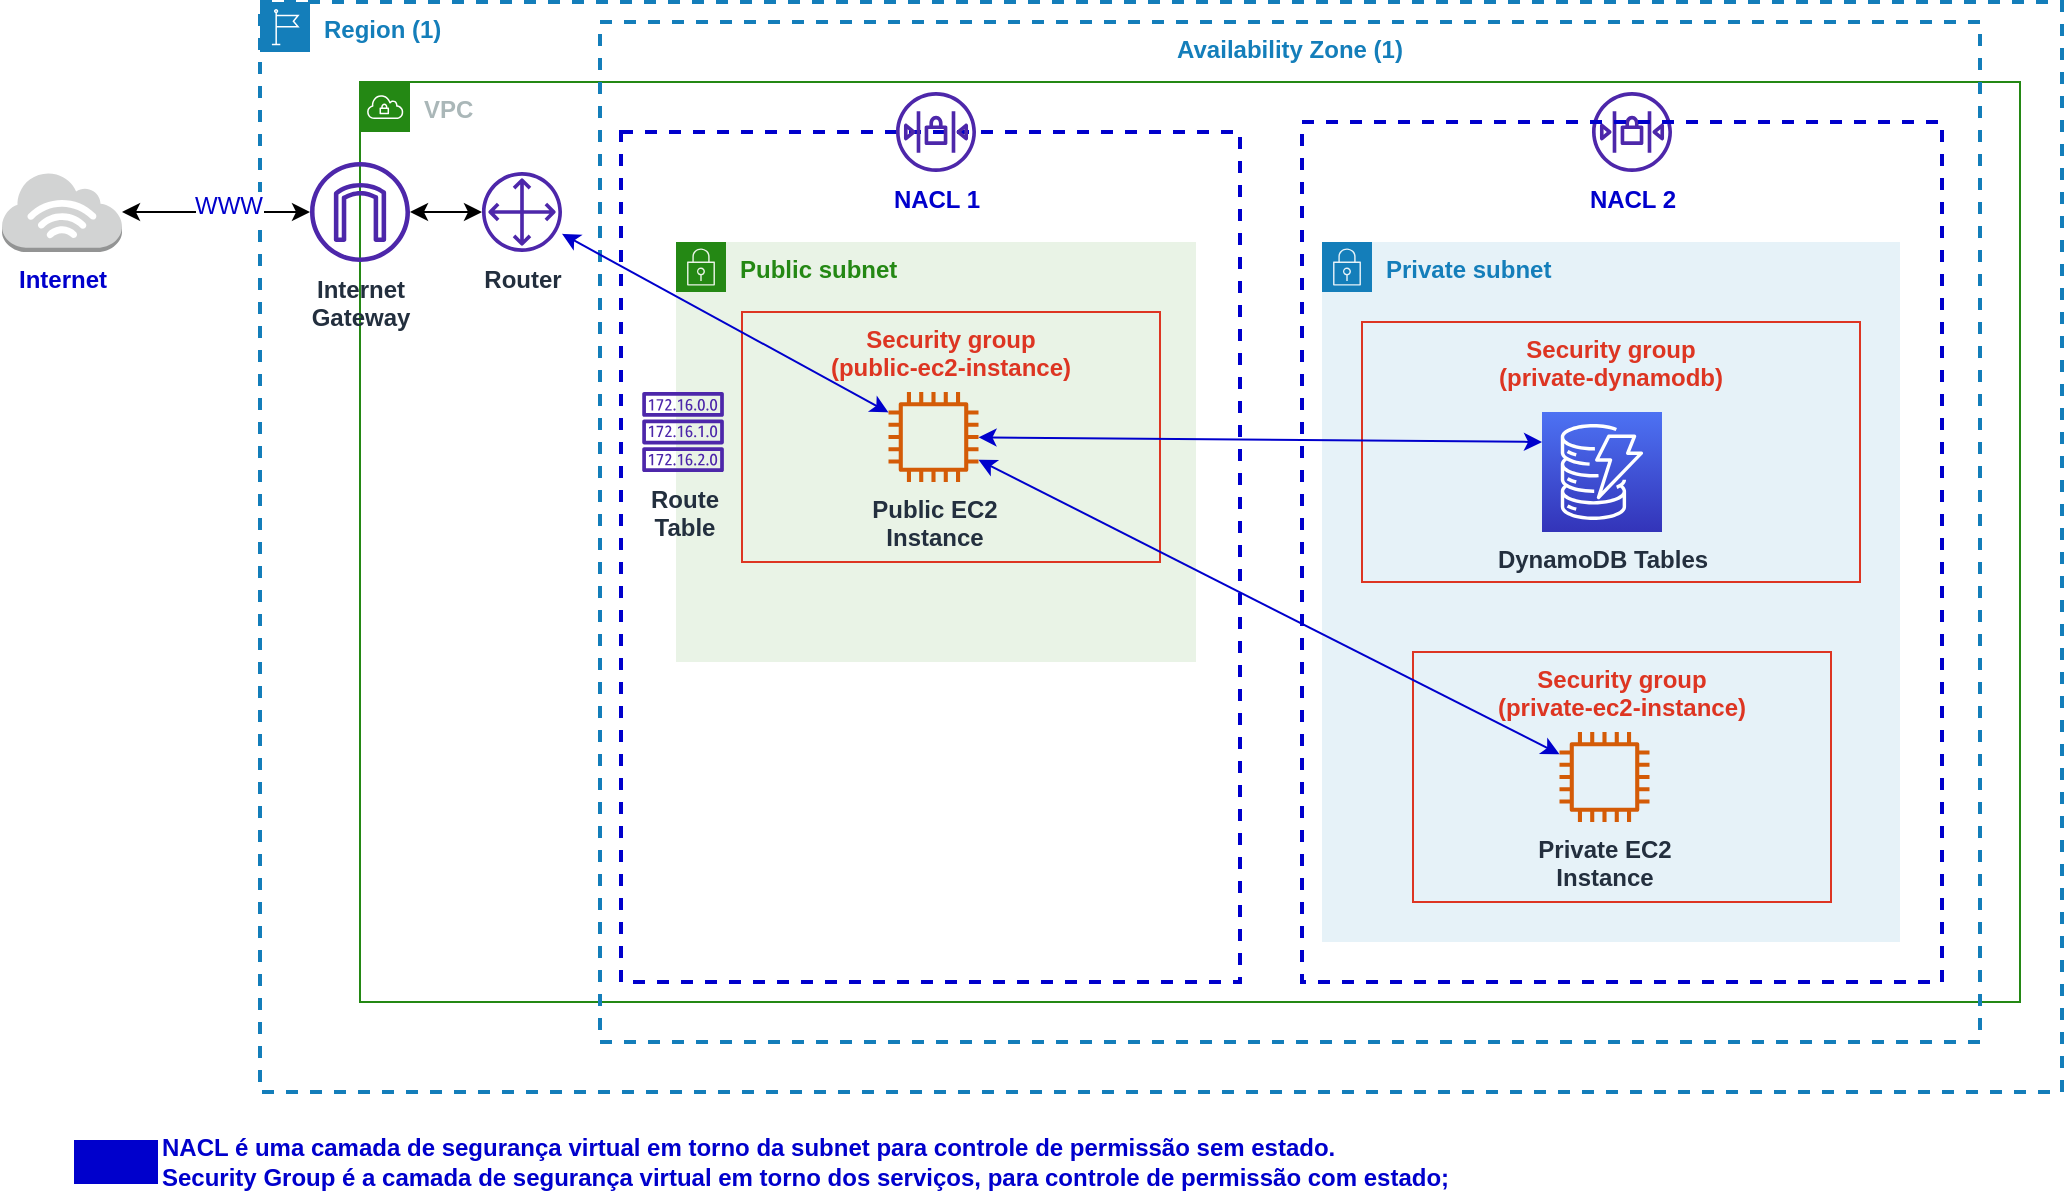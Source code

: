 <mxfile version="18.1.1" type="github" pages="5">
  <diagram id="7skQjT5sqxQosYFxs1yq" name="nacl+sg">
    <mxGraphModel dx="1099" dy="644" grid="1" gridSize="10" guides="1" tooltips="1" connect="1" arrows="1" fold="1" page="1" pageScale="1" pageWidth="827" pageHeight="1169" math="0" shadow="0">
      <root>
        <mxCell id="0" />
        <mxCell id="1" parent="0" />
        <mxCell id="6QxeZFJ5eQwSVm1bcXQk-1" value="&lt;b style=&quot;font-size: 12px;&quot;&gt;Region (1)&lt;/b&gt;" style="points=[[0,0],[0.25,0],[0.5,0],[0.75,0],[1,0],[1,0.25],[1,0.5],[1,0.75],[1,1],[0.75,1],[0.5,1],[0.25,1],[0,1],[0,0.75],[0,0.5],[0,0.25]];outlineConnect=0;gradientColor=none;html=1;whiteSpace=wrap;fontSize=12;fontStyle=0;container=1;pointerEvents=0;collapsible=0;recursiveResize=0;shape=mxgraph.aws4.group;grIcon=mxgraph.aws4.group_region;strokeColor=#147EBA;fillColor=none;verticalAlign=top;align=left;spacingLeft=30;fontColor=#147EBA;dashed=1;strokeWidth=2;" vertex="1" parent="1">
          <mxGeometry x="209" y="105" width="901" height="545" as="geometry" />
        </mxCell>
        <mxCell id="6QxeZFJ5eQwSVm1bcXQk-32" value="" style="rounded=0;whiteSpace=wrap;html=1;shadow=0;glass=0;labelBackgroundColor=none;sketch=0;fontSize=12;fontColor=#0000CC;strokeColor=#0000CC;strokeWidth=2;fillColor=none;dashed=1;" vertex="1" parent="6QxeZFJ5eQwSVm1bcXQk-1">
          <mxGeometry x="180.5" y="65" width="309.5" height="425" as="geometry" />
        </mxCell>
        <mxCell id="6QxeZFJ5eQwSVm1bcXQk-2" value="&lt;b style=&quot;font-size: 12px;&quot;&gt;VPC&lt;/b&gt;" style="points=[[0,0],[0.25,0],[0.5,0],[0.75,0],[1,0],[1,0.25],[1,0.5],[1,0.75],[1,1],[0.75,1],[0.5,1],[0.25,1],[0,1],[0,0.75],[0,0.5],[0,0.25]];outlineConnect=0;gradientColor=none;html=1;whiteSpace=wrap;fontSize=12;fontStyle=0;container=1;pointerEvents=0;collapsible=0;recursiveResize=0;shape=mxgraph.aws4.group;grIcon=mxgraph.aws4.group_vpc;strokeColor=#248814;fillColor=none;verticalAlign=top;align=left;spacingLeft=30;fontColor=#AAB7B8;dashed=0;" vertex="1" parent="6QxeZFJ5eQwSVm1bcXQk-1">
          <mxGeometry x="50" y="40" width="830" height="460" as="geometry" />
        </mxCell>
        <mxCell id="6QxeZFJ5eQwSVm1bcXQk-3" style="edgeStyle=orthogonalEdgeStyle;rounded=0;orthogonalLoop=1;jettySize=auto;html=1;fontSize=12;startArrow=classic;startFill=1;" edge="1" parent="6QxeZFJ5eQwSVm1bcXQk-2" source="6QxeZFJ5eQwSVm1bcXQk-4" target="6QxeZFJ5eQwSVm1bcXQk-5">
          <mxGeometry relative="1" as="geometry" />
        </mxCell>
        <mxCell id="6QxeZFJ5eQwSVm1bcXQk-4" value="&lt;b style=&quot;font-size: 12px;&quot;&gt;Internet&lt;br style=&quot;font-size: 12px;&quot;&gt;Gateway&lt;/b&gt;" style="sketch=0;outlineConnect=0;fontColor=#232F3E;gradientColor=none;fillColor=#4D27AA;strokeColor=none;dashed=0;verticalLabelPosition=bottom;verticalAlign=top;align=center;html=1;fontSize=12;fontStyle=0;aspect=fixed;pointerEvents=1;shape=mxgraph.aws4.internet_gateway;" vertex="1" parent="6QxeZFJ5eQwSVm1bcXQk-2">
          <mxGeometry x="-25" y="40" width="50" height="50" as="geometry" />
        </mxCell>
        <mxCell id="6QxeZFJ5eQwSVm1bcXQk-5" value="&lt;b style=&quot;font-size: 12px;&quot;&gt;Router&lt;/b&gt;" style="sketch=0;outlineConnect=0;fontColor=#232F3E;gradientColor=none;fillColor=#4D27AA;strokeColor=none;dashed=0;verticalLabelPosition=bottom;verticalAlign=top;align=center;html=1;fontSize=12;fontStyle=0;aspect=fixed;pointerEvents=1;shape=mxgraph.aws4.customer_gateway;" vertex="1" parent="6QxeZFJ5eQwSVm1bcXQk-2">
          <mxGeometry x="61" y="45" width="40" height="40" as="geometry" />
        </mxCell>
        <mxCell id="6QxeZFJ5eQwSVm1bcXQk-7" value="Availability Zone (1)" style="fillColor=none;strokeColor=#147EBA;dashed=1;verticalAlign=top;fontStyle=1;fontColor=#147EBA;strokeWidth=2;fontSize=12;" vertex="1" parent="6QxeZFJ5eQwSVm1bcXQk-1">
          <mxGeometry x="170" y="10" width="690" height="510" as="geometry" />
        </mxCell>
        <mxCell id="6QxeZFJ5eQwSVm1bcXQk-8" value="&lt;b style=&quot;font-size: 12px;&quot;&gt;Public subnet&lt;/b&gt;" style="points=[[0,0],[0.25,0],[0.5,0],[0.75,0],[1,0],[1,0.25],[1,0.5],[1,0.75],[1,1],[0.75,1],[0.5,1],[0.25,1],[0,1],[0,0.75],[0,0.5],[0,0.25]];outlineConnect=0;gradientColor=none;html=1;whiteSpace=wrap;fontSize=12;fontStyle=0;container=1;pointerEvents=0;collapsible=0;recursiveResize=0;shape=mxgraph.aws4.group;grIcon=mxgraph.aws4.group_security_group;grStroke=0;strokeColor=#248814;fillColor=#E9F3E6;verticalAlign=top;align=left;spacingLeft=30;fontColor=#248814;dashed=0;" vertex="1" parent="6QxeZFJ5eQwSVm1bcXQk-1">
          <mxGeometry x="208" y="120" width="260" height="210" as="geometry" />
        </mxCell>
        <mxCell id="6QxeZFJ5eQwSVm1bcXQk-9" value="&lt;b style=&quot;font-size: 12px;&quot;&gt;Route&lt;br style=&quot;font-size: 12px;&quot;&gt;Table&lt;/b&gt;" style="sketch=0;outlineConnect=0;fontColor=#232F3E;gradientColor=none;fillColor=#4D27AA;strokeColor=none;dashed=0;verticalLabelPosition=bottom;verticalAlign=top;align=center;html=1;fontSize=12;fontStyle=0;aspect=fixed;pointerEvents=1;shape=mxgraph.aws4.route_table;" vertex="1" parent="6QxeZFJ5eQwSVm1bcXQk-1">
          <mxGeometry x="191" y="195" width="41.05" height="40" as="geometry" />
        </mxCell>
        <mxCell id="6QxeZFJ5eQwSVm1bcXQk-10" value="Security group &#xa;(public-ec2-instance)" style="fillColor=none;strokeColor=#DD3522;verticalAlign=top;fontStyle=1;fontColor=#DD3522;fontSize=12;" vertex="1" parent="6QxeZFJ5eQwSVm1bcXQk-1">
          <mxGeometry x="241" y="155" width="209" height="125" as="geometry" />
        </mxCell>
        <mxCell id="6QxeZFJ5eQwSVm1bcXQk-13" value="&lt;b style=&quot;font-size: 12px;&quot;&gt;Public EC2&lt;br style=&quot;font-size: 12px;&quot;&gt;Instance&lt;/b&gt;" style="sketch=0;outlineConnect=0;fontColor=#232F3E;gradientColor=none;fillColor=#D45B07;strokeColor=none;dashed=0;verticalLabelPosition=bottom;verticalAlign=top;align=center;html=1;fontSize=12;fontStyle=0;aspect=fixed;pointerEvents=1;shape=mxgraph.aws4.instance2;" vertex="1" parent="6QxeZFJ5eQwSVm1bcXQk-1">
          <mxGeometry x="314.25" y="195" width="45" height="45" as="geometry" />
        </mxCell>
        <mxCell id="6QxeZFJ5eQwSVm1bcXQk-30" value="&lt;b&gt;&lt;font color=&quot;#0000cc&quot;&gt;NACL 2&lt;/font&gt;&lt;/b&gt;" style="sketch=0;outlineConnect=0;fontColor=#232F3E;gradientColor=none;fillColor=#4D27AA;strokeColor=none;dashed=0;verticalLabelPosition=bottom;verticalAlign=top;align=center;html=1;fontSize=12;fontStyle=0;aspect=fixed;pointerEvents=1;shape=mxgraph.aws4.network_access_control_list;rounded=0;shadow=0;glass=0;labelBackgroundColor=none;" vertex="1" parent="6QxeZFJ5eQwSVm1bcXQk-1">
          <mxGeometry x="666" y="45" width="40" height="40" as="geometry" />
        </mxCell>
        <mxCell id="6QxeZFJ5eQwSVm1bcXQk-26" value="&lt;font color=&quot;#0000cc&quot;&gt;&lt;b&gt;NACL 1&lt;/b&gt;&lt;/font&gt;" style="sketch=0;outlineConnect=0;fontColor=#232F3E;gradientColor=none;fillColor=#4D27AA;strokeColor=none;dashed=0;verticalLabelPosition=bottom;verticalAlign=top;align=center;html=1;fontSize=12;fontStyle=0;aspect=fixed;pointerEvents=1;shape=mxgraph.aws4.network_access_control_list;rounded=0;shadow=0;glass=0;labelBackgroundColor=none;" vertex="1" parent="6QxeZFJ5eQwSVm1bcXQk-1">
          <mxGeometry x="318" y="45" width="40" height="40" as="geometry" />
        </mxCell>
        <mxCell id="6QxeZFJ5eQwSVm1bcXQk-24" value="&lt;b&gt;Private subnet&lt;/b&gt;" style="points=[[0,0],[0.25,0],[0.5,0],[0.75,0],[1,0],[1,0.25],[1,0.5],[1,0.75],[1,1],[0.75,1],[0.5,1],[0.25,1],[0,1],[0,0.75],[0,0.5],[0,0.25]];outlineConnect=0;gradientColor=none;html=1;whiteSpace=wrap;fontSize=12;fontStyle=0;container=1;pointerEvents=0;collapsible=0;recursiveResize=0;shape=mxgraph.aws4.group;grIcon=mxgraph.aws4.group_security_group;grStroke=0;strokeColor=#147EBA;fillColor=#E6F2F8;verticalAlign=top;align=left;spacingLeft=30;fontColor=#147EBA;dashed=0;rounded=0;shadow=0;glass=0;labelBackgroundColor=none;sketch=0;" vertex="1" parent="6QxeZFJ5eQwSVm1bcXQk-1">
          <mxGeometry x="531" y="120" width="289" height="350" as="geometry" />
        </mxCell>
        <mxCell id="6QxeZFJ5eQwSVm1bcXQk-31" value="" style="rounded=0;whiteSpace=wrap;html=1;shadow=0;glass=0;labelBackgroundColor=none;sketch=0;fontSize=12;fontColor=#0000CC;strokeColor=#0000CC;strokeWidth=2;fillColor=none;dashed=1;" vertex="1" parent="6QxeZFJ5eQwSVm1bcXQk-24">
          <mxGeometry x="-10" y="-60" width="320" height="430" as="geometry" />
        </mxCell>
        <mxCell id="6QxeZFJ5eQwSVm1bcXQk-28" value="Security group&#xa;(private-dynamodb)" style="fillColor=none;strokeColor=#DD3522;verticalAlign=top;fontStyle=1;fontColor=#DD3522;rounded=0;shadow=0;glass=0;labelBackgroundColor=none;sketch=0;fontSize=12;" vertex="1" parent="6QxeZFJ5eQwSVm1bcXQk-24">
          <mxGeometry x="20" y="40" width="249" height="130" as="geometry" />
        </mxCell>
        <mxCell id="6QxeZFJ5eQwSVm1bcXQk-29" value="&lt;b&gt;DynamoDB Tables&lt;/b&gt;" style="sketch=0;points=[[0,0,0],[0.25,0,0],[0.5,0,0],[0.75,0,0],[1,0,0],[0,1,0],[0.25,1,0],[0.5,1,0],[0.75,1,0],[1,1,0],[0,0.25,0],[0,0.5,0],[0,0.75,0],[1,0.25,0],[1,0.5,0],[1,0.75,0]];outlineConnect=0;fontColor=#232F3E;gradientColor=#4D72F3;gradientDirection=north;fillColor=#3334B9;strokeColor=#ffffff;dashed=0;verticalLabelPosition=bottom;verticalAlign=top;align=center;html=1;fontSize=12;fontStyle=0;aspect=fixed;shape=mxgraph.aws4.resourceIcon;resIcon=mxgraph.aws4.dynamodb;rounded=0;shadow=0;glass=0;labelBackgroundColor=none;" vertex="1" parent="6QxeZFJ5eQwSVm1bcXQk-24">
          <mxGeometry x="110" y="85" width="60" height="60" as="geometry" />
        </mxCell>
        <mxCell id="6QxeZFJ5eQwSVm1bcXQk-33" value="Security group &#xa;(private-ec2-instance)" style="fillColor=none;strokeColor=#DD3522;verticalAlign=top;fontStyle=1;fontColor=#DD3522;fontSize=12;" vertex="1" parent="6QxeZFJ5eQwSVm1bcXQk-24">
          <mxGeometry x="45.5" y="205" width="209" height="125" as="geometry" />
        </mxCell>
        <mxCell id="6QxeZFJ5eQwSVm1bcXQk-34" value="&lt;b style=&quot;font-size: 12px;&quot;&gt;Private EC2&lt;br style=&quot;font-size: 12px;&quot;&gt;Instance&lt;/b&gt;" style="sketch=0;outlineConnect=0;fontColor=#232F3E;gradientColor=none;fillColor=#D45B07;strokeColor=none;dashed=0;verticalLabelPosition=bottom;verticalAlign=top;align=center;html=1;fontSize=12;fontStyle=0;aspect=fixed;pointerEvents=1;shape=mxgraph.aws4.instance2;" vertex="1" parent="6QxeZFJ5eQwSVm1bcXQk-24">
          <mxGeometry x="118.75" y="245" width="45" height="45" as="geometry" />
        </mxCell>
        <mxCell id="6QxeZFJ5eQwSVm1bcXQk-35" style="edgeStyle=none;rounded=0;orthogonalLoop=1;jettySize=auto;html=1;fontSize=12;fontColor=#0000CC;startArrow=classic;startFill=1;strokeColor=#0000CC;" edge="1" parent="6QxeZFJ5eQwSVm1bcXQk-1" source="6QxeZFJ5eQwSVm1bcXQk-5" target="6QxeZFJ5eQwSVm1bcXQk-13">
          <mxGeometry relative="1" as="geometry" />
        </mxCell>
        <mxCell id="6QxeZFJ5eQwSVm1bcXQk-36" style="edgeStyle=none;rounded=0;orthogonalLoop=1;jettySize=auto;html=1;entryX=0;entryY=0.25;entryDx=0;entryDy=0;entryPerimeter=0;fontSize=12;fontColor=#0000CC;startArrow=classic;startFill=1;strokeColor=#0000CC;" edge="1" parent="6QxeZFJ5eQwSVm1bcXQk-1" source="6QxeZFJ5eQwSVm1bcXQk-13" target="6QxeZFJ5eQwSVm1bcXQk-29">
          <mxGeometry relative="1" as="geometry" />
        </mxCell>
        <mxCell id="6QxeZFJ5eQwSVm1bcXQk-37" style="edgeStyle=none;rounded=0;orthogonalLoop=1;jettySize=auto;html=1;fontSize=12;fontColor=#0000CC;startArrow=classic;startFill=1;strokeColor=#0000CC;" edge="1" parent="6QxeZFJ5eQwSVm1bcXQk-1" source="6QxeZFJ5eQwSVm1bcXQk-13" target="6QxeZFJ5eQwSVm1bcXQk-34">
          <mxGeometry relative="1" as="geometry" />
        </mxCell>
        <mxCell id="6QxeZFJ5eQwSVm1bcXQk-19" value="&lt;b style=&quot;font-size: 12px;&quot;&gt;&lt;font color=&quot;#0000cc&quot;&gt;Internet&lt;/font&gt;&lt;/b&gt;" style="outlineConnect=0;dashed=0;verticalLabelPosition=bottom;verticalAlign=top;align=center;html=1;shape=mxgraph.aws3.internet_3;fillColor=#D2D3D3;gradientColor=none;fontSize=12;strokeWidth=2;" vertex="1" parent="1">
          <mxGeometry x="80" y="190" width="60" height="40" as="geometry" />
        </mxCell>
        <mxCell id="6QxeZFJ5eQwSVm1bcXQk-20" style="edgeStyle=orthogonalEdgeStyle;rounded=0;orthogonalLoop=1;jettySize=auto;html=1;fontSize=12;startArrow=classic;startFill=1;" edge="1" parent="1" source="6QxeZFJ5eQwSVm1bcXQk-4" target="6QxeZFJ5eQwSVm1bcXQk-19">
          <mxGeometry relative="1" as="geometry" />
        </mxCell>
        <mxCell id="6QxeZFJ5eQwSVm1bcXQk-21" value="&lt;font color=&quot;#0000cc&quot;&gt;WWW&lt;/font&gt;" style="edgeLabel;html=1;align=center;verticalAlign=middle;resizable=0;points=[];fontSize=12;fontColor=#000000;" vertex="1" connectable="0" parent="6QxeZFJ5eQwSVm1bcXQk-20">
          <mxGeometry x="-0.123" y="-3" relative="1" as="geometry">
            <mxPoint as="offset" />
          </mxGeometry>
        </mxCell>
        <mxCell id="n3AVfNg2ZjSMHXccoiJn-1" value="" style="rounded=0;whiteSpace=wrap;html=1;fontSize=12;fontColor=#0000CC;strokeWidth=2;fillColor=#0000CC;strokeColor=#0000CC;" vertex="1" parent="1">
          <mxGeometry x="117" y="675" width="40" height="20" as="geometry" />
        </mxCell>
        <mxCell id="n3AVfNg2ZjSMHXccoiJn-2" value="&lt;b&gt;NACL é uma camada de segurança virtual em torno da subnet para controle de permissão sem estado.&lt;br&gt;Security Group é a camada de segurança virtual em torno dos serviços, para controle de permissão com estado;&lt;br&gt;&lt;/b&gt;" style="text;html=1;strokeColor=none;fillColor=none;align=left;verticalAlign=middle;whiteSpace=wrap;rounded=0;fontSize=12;fontColor=#0000CC;" vertex="1" parent="1">
          <mxGeometry x="158" y="670" width="669" height="30" as="geometry" />
        </mxCell>
      </root>
    </mxGraphModel>
  </diagram>
  <diagram id="z-30bUCffygZpy31_x2s" name="int.gtw+bastion">
    <mxGraphModel dx="983" dy="576" grid="1" gridSize="10" guides="1" tooltips="1" connect="1" arrows="1" fold="1" page="1" pageScale="1" pageWidth="827" pageHeight="1169" math="0" shadow="0">
      <root>
        <mxCell id="0" />
        <mxCell id="1" parent="0" />
        <mxCell id="X8NP48r6ae6dyHVQgpeo-31" value="&lt;b style=&quot;font-size: 12px;&quot;&gt;Region (1)&lt;/b&gt;" style="points=[[0,0],[0.25,0],[0.5,0],[0.75,0],[1,0],[1,0.25],[1,0.5],[1,0.75],[1,1],[0.75,1],[0.5,1],[0.25,1],[0,1],[0,0.75],[0,0.5],[0,0.25]];outlineConnect=0;gradientColor=none;html=1;whiteSpace=wrap;fontSize=12;fontStyle=0;container=1;pointerEvents=0;collapsible=0;recursiveResize=0;shape=mxgraph.aws4.group;grIcon=mxgraph.aws4.group_region;strokeColor=#147EBA;fillColor=none;verticalAlign=top;align=left;spacingLeft=30;fontColor=#147EBA;dashed=1;strokeWidth=2;" vertex="1" parent="1">
          <mxGeometry x="165" y="100" width="840" height="480" as="geometry" />
        </mxCell>
        <mxCell id="X8NP48r6ae6dyHVQgpeo-32" value="&lt;b style=&quot;font-size: 12px;&quot;&gt;VPC&lt;/b&gt;" style="points=[[0,0],[0.25,0],[0.5,0],[0.75,0],[1,0],[1,0.25],[1,0.5],[1,0.75],[1,1],[0.75,1],[0.5,1],[0.25,1],[0,1],[0,0.75],[0,0.5],[0,0.25]];outlineConnect=0;gradientColor=none;html=1;whiteSpace=wrap;fontSize=12;fontStyle=0;container=1;pointerEvents=0;collapsible=0;recursiveResize=0;shape=mxgraph.aws4.group;grIcon=mxgraph.aws4.group_vpc;strokeColor=#248814;fillColor=none;verticalAlign=top;align=left;spacingLeft=30;fontColor=#AAB7B8;dashed=0;" vertex="1" parent="X8NP48r6ae6dyHVQgpeo-31">
          <mxGeometry x="50" y="40" width="770" height="410" as="geometry" />
        </mxCell>
        <mxCell id="X8NP48r6ae6dyHVQgpeo-33" style="edgeStyle=orthogonalEdgeStyle;rounded=0;orthogonalLoop=1;jettySize=auto;html=1;fontSize=12;startArrow=classic;startFill=1;" edge="1" parent="X8NP48r6ae6dyHVQgpeo-32" source="X8NP48r6ae6dyHVQgpeo-34" target="X8NP48r6ae6dyHVQgpeo-35">
          <mxGeometry relative="1" as="geometry" />
        </mxCell>
        <mxCell id="X8NP48r6ae6dyHVQgpeo-34" value="&lt;b style=&quot;font-size: 12px;&quot;&gt;Internet&lt;br style=&quot;font-size: 12px;&quot;&gt;Gateway&lt;/b&gt;" style="sketch=0;outlineConnect=0;fontColor=#232F3E;gradientColor=none;fillColor=#4D27AA;strokeColor=none;dashed=0;verticalLabelPosition=bottom;verticalAlign=top;align=center;html=1;fontSize=12;fontStyle=0;aspect=fixed;pointerEvents=1;shape=mxgraph.aws4.internet_gateway;" vertex="1" parent="X8NP48r6ae6dyHVQgpeo-32">
          <mxGeometry x="-25" y="40" width="50" height="50" as="geometry" />
        </mxCell>
        <mxCell id="X8NP48r6ae6dyHVQgpeo-35" value="&lt;b style=&quot;font-size: 12px;&quot;&gt;Router&lt;/b&gt;" style="sketch=0;outlineConnect=0;fontColor=#232F3E;gradientColor=none;fillColor=#4D27AA;strokeColor=none;dashed=0;verticalLabelPosition=bottom;verticalAlign=top;align=center;html=1;fontSize=12;fontStyle=0;aspect=fixed;pointerEvents=1;shape=mxgraph.aws4.customer_gateway;" vertex="1" parent="X8NP48r6ae6dyHVQgpeo-32">
          <mxGeometry x="61" y="45" width="40" height="40" as="geometry" />
        </mxCell>
        <mxCell id="X8NP48r6ae6dyHVQgpeo-36" value="Availability Zone (1)" style="fillColor=none;strokeColor=#147EBA;dashed=1;verticalAlign=top;fontStyle=1;fontColor=#147EBA;strokeWidth=2;fontSize=12;" vertex="1" parent="X8NP48r6ae6dyHVQgpeo-31">
          <mxGeometry x="170" y="10" width="612" height="460" as="geometry" />
        </mxCell>
        <mxCell id="X8NP48r6ae6dyHVQgpeo-37" value="&lt;b style=&quot;font-size: 12px;&quot;&gt;Public subnet&lt;/b&gt;" style="points=[[0,0],[0.25,0],[0.5,0],[0.75,0],[1,0],[1,0.25],[1,0.5],[1,0.75],[1,1],[0.75,1],[0.5,1],[0.25,1],[0,1],[0,0.75],[0,0.5],[0,0.25]];outlineConnect=0;gradientColor=none;html=1;whiteSpace=wrap;fontSize=12;fontStyle=0;container=1;pointerEvents=0;collapsible=0;recursiveResize=0;shape=mxgraph.aws4.group;grIcon=mxgraph.aws4.group_security_group;grStroke=0;strokeColor=#248814;fillColor=#E9F3E6;verticalAlign=top;align=left;spacingLeft=30;fontColor=#248814;dashed=0;" vertex="1" parent="X8NP48r6ae6dyHVQgpeo-31">
          <mxGeometry x="208" y="90" width="260" height="330" as="geometry" />
        </mxCell>
        <mxCell id="X8NP48r6ae6dyHVQgpeo-38" value="Security group &#xa;(bastionhost)" style="fillColor=none;strokeColor=#DD3522;verticalAlign=top;fontStyle=1;fontColor=#DD3522;fontSize=12;" vertex="1" parent="X8NP48r6ae6dyHVQgpeo-37">
          <mxGeometry x="42" y="50" width="188" height="130" as="geometry" />
        </mxCell>
        <mxCell id="X8NP48r6ae6dyHVQgpeo-39" value="&lt;b style=&quot;font-size: 12px;&quot;&gt;&lt;font color=&quot;#0000cc&quot; style=&quot;font-size: 12px;&quot;&gt;EC2 Instance&lt;br style=&quot;font-size: 12px;&quot;&gt;Bastion Host&lt;/font&gt;&lt;/b&gt;" style="sketch=0;outlineConnect=0;fontColor=#232F3E;gradientColor=none;fillColor=#D45B07;strokeColor=none;dashed=0;verticalLabelPosition=bottom;verticalAlign=top;align=center;html=1;fontSize=12;fontStyle=0;aspect=fixed;pointerEvents=1;shape=mxgraph.aws4.instance2;" vertex="1" parent="X8NP48r6ae6dyHVQgpeo-37">
          <mxGeometry x="121.25" y="104.25" width="29.5" height="29.5" as="geometry" />
        </mxCell>
        <mxCell id="X8NP48r6ae6dyHVQgpeo-40" value="&lt;b style=&quot;font-size: 12px;&quot;&gt;Private subnet&lt;/b&gt;" style="points=[[0,0],[0.25,0],[0.5,0],[0.75,0],[1,0],[1,0.25],[1,0.5],[1,0.75],[1,1],[0.75,1],[0.5,1],[0.25,1],[0,1],[0,0.75],[0,0.5],[0,0.25]];outlineConnect=0;gradientColor=none;html=1;whiteSpace=wrap;fontSize=12;fontStyle=0;container=1;pointerEvents=0;collapsible=0;recursiveResize=0;shape=mxgraph.aws4.group;grIcon=mxgraph.aws4.group_security_group;grStroke=0;strokeColor=#147EBA;fillColor=#E6F2F8;verticalAlign=top;align=left;spacingLeft=30;fontColor=#147EBA;dashed=0;" vertex="1" parent="X8NP48r6ae6dyHVQgpeo-31">
          <mxGeometry x="490" y="90" width="250" height="330" as="geometry" />
        </mxCell>
        <mxCell id="X8NP48r6ae6dyHVQgpeo-41" value="&lt;b style=&quot;font-size: 12px;&quot;&gt;Route&lt;br style=&quot;font-size: 12px;&quot;&gt;Table&lt;/b&gt;" style="sketch=0;outlineConnect=0;fontColor=#232F3E;gradientColor=none;fillColor=#4D27AA;strokeColor=none;dashed=0;verticalLabelPosition=bottom;verticalAlign=top;align=center;html=1;fontSize=12;fontStyle=0;aspect=fixed;pointerEvents=1;shape=mxgraph.aws4.route_table;" vertex="1" parent="X8NP48r6ae6dyHVQgpeo-31">
          <mxGeometry x="190" y="299" width="41.05" height="40" as="geometry" />
        </mxCell>
        <mxCell id="X8NP48r6ae6dyHVQgpeo-42" value="Security group &#xa;(public-ec2-instance)" style="fillColor=none;strokeColor=#DD3522;verticalAlign=top;fontStyle=1;fontColor=#DD3522;fontSize=12;" vertex="1" parent="X8NP48r6ae6dyHVQgpeo-31">
          <mxGeometry x="250" y="290" width="188" height="109" as="geometry" />
        </mxCell>
        <mxCell id="X8NP48r6ae6dyHVQgpeo-43" value="&lt;b style=&quot;font-size: 12px;&quot;&gt;Public EC2&lt;br style=&quot;font-size: 12px;&quot;&gt;Instance&lt;/b&gt;" style="sketch=0;outlineConnect=0;fontColor=#232F3E;gradientColor=none;fillColor=#D45B07;strokeColor=none;dashed=0;verticalLabelPosition=bottom;verticalAlign=top;align=center;html=1;fontSize=12;fontStyle=0;aspect=fixed;pointerEvents=1;shape=mxgraph.aws4.instance2;" vertex="1" parent="X8NP48r6ae6dyHVQgpeo-31">
          <mxGeometry x="323.25" y="330" width="29.5" height="29.5" as="geometry" />
        </mxCell>
        <mxCell id="X8NP48r6ae6dyHVQgpeo-44" style="rounded=0;orthogonalLoop=1;jettySize=auto;html=1;fontSize=12;startArrow=classic;startFill=1;" edge="1" parent="X8NP48r6ae6dyHVQgpeo-31" source="X8NP48r6ae6dyHVQgpeo-35" target="X8NP48r6ae6dyHVQgpeo-43">
          <mxGeometry relative="1" as="geometry" />
        </mxCell>
        <mxCell id="X8NP48r6ae6dyHVQgpeo-45" value="Security group&#xa;(private-ec2-instance)" style="fillColor=none;strokeColor=#DD3522;verticalAlign=top;fontStyle=1;fontColor=#DD3522;fontSize=12;" vertex="1" parent="X8NP48r6ae6dyHVQgpeo-31">
          <mxGeometry x="527" y="230" width="183" height="140" as="geometry" />
        </mxCell>
        <mxCell id="X8NP48r6ae6dyHVQgpeo-46" value="&lt;b style=&quot;font-size: 12px;&quot;&gt;&lt;font color=&quot;#0000cc&quot; style=&quot;font-size: 12px;&quot;&gt;Private EC2&lt;br style=&quot;font-size: 12px;&quot;&gt;Instance 1&lt;/font&gt;&lt;/b&gt;" style="sketch=0;outlineConnect=0;fontColor=#232F3E;gradientColor=none;fillColor=#D45B07;strokeColor=none;dashed=0;verticalLabelPosition=bottom;verticalAlign=top;align=center;html=1;fontSize=12;fontStyle=0;aspect=fixed;pointerEvents=1;shape=mxgraph.aws4.instance2;" vertex="1" parent="X8NP48r6ae6dyHVQgpeo-31">
          <mxGeometry x="550" y="290" width="29.5" height="29.5" as="geometry" />
        </mxCell>
        <mxCell id="X8NP48r6ae6dyHVQgpeo-47" value="&lt;b style=&quot;font-size: 12px;&quot;&gt;&lt;font color=&quot;#0000cc&quot; style=&quot;font-size: 12px;&quot;&gt;Private EC2&lt;br style=&quot;font-size: 12px;&quot;&gt;Instance 2&lt;/font&gt;&lt;/b&gt;" style="sketch=0;outlineConnect=0;fontColor=#232F3E;gradientColor=none;fillColor=#D45B07;strokeColor=none;dashed=0;verticalLabelPosition=bottom;verticalAlign=top;align=center;html=1;fontSize=12;fontStyle=0;aspect=fixed;pointerEvents=1;shape=mxgraph.aws4.instance2;" vertex="1" parent="X8NP48r6ae6dyHVQgpeo-31">
          <mxGeometry x="657" y="290" width="29.5" height="29.5" as="geometry" />
        </mxCell>
        <mxCell id="X8NP48r6ae6dyHVQgpeo-48" style="edgeStyle=none;rounded=0;orthogonalLoop=1;jettySize=auto;html=1;fontSize=12;startArrow=none;startFill=0;strokeColor=#0000CC;" edge="1" parent="X8NP48r6ae6dyHVQgpeo-31" source="X8NP48r6ae6dyHVQgpeo-39" target="X8NP48r6ae6dyHVQgpeo-46">
          <mxGeometry relative="1" as="geometry" />
        </mxCell>
        <mxCell id="X8NP48r6ae6dyHVQgpeo-49" value="SSH" style="edgeLabel;html=1;align=center;verticalAlign=middle;resizable=0;points=[];fontSize=12;fontStyle=1;fontColor=#0000CC;" vertex="1" connectable="0" parent="X8NP48r6ae6dyHVQgpeo-48">
          <mxGeometry x="0.359" relative="1" as="geometry">
            <mxPoint x="-9" y="-2" as="offset" />
          </mxGeometry>
        </mxCell>
        <mxCell id="X8NP48r6ae6dyHVQgpeo-50" style="edgeStyle=none;rounded=0;orthogonalLoop=1;jettySize=auto;html=1;fontSize=12;startArrow=none;startFill=0;strokeColor=#0000CC;" edge="1" parent="X8NP48r6ae6dyHVQgpeo-31" source="X8NP48r6ae6dyHVQgpeo-39" target="X8NP48r6ae6dyHVQgpeo-47">
          <mxGeometry relative="1" as="geometry" />
        </mxCell>
        <mxCell id="X8NP48r6ae6dyHVQgpeo-51" value="SSH" style="edgeLabel;html=1;align=center;verticalAlign=middle;resizable=0;points=[];fontSize=12;fontStyle=1;fontColor=#0000CC;" vertex="1" connectable="0" parent="X8NP48r6ae6dyHVQgpeo-50">
          <mxGeometry x="-0.241" relative="1" as="geometry">
            <mxPoint x="8" y="-1" as="offset" />
          </mxGeometry>
        </mxCell>
        <mxCell id="X8NP48r6ae6dyHVQgpeo-52" value="&lt;b style=&quot;font-size: 12px;&quot;&gt;Internet&lt;/b&gt;" style="outlineConnect=0;dashed=0;verticalLabelPosition=bottom;verticalAlign=top;align=center;html=1;shape=mxgraph.aws3.internet_3;fillColor=#D2D3D3;gradientColor=none;fontSize=12;strokeWidth=2;" vertex="1" parent="1">
          <mxGeometry x="75" y="120" width="60" height="40" as="geometry" />
        </mxCell>
        <mxCell id="X8NP48r6ae6dyHVQgpeo-53" style="edgeStyle=orthogonalEdgeStyle;rounded=0;orthogonalLoop=1;jettySize=auto;html=1;fontSize=12;startArrow=classic;startFill=1;" edge="1" parent="1" source="X8NP48r6ae6dyHVQgpeo-34" target="X8NP48r6ae6dyHVQgpeo-52">
          <mxGeometry relative="1" as="geometry" />
        </mxCell>
        <mxCell id="54oZvEqUo9qMhECenHXJ-1" value="WWW" style="edgeLabel;html=1;align=center;verticalAlign=middle;resizable=0;points=[];fontSize=12;fontColor=#000000;" vertex="1" connectable="0" parent="X8NP48r6ae6dyHVQgpeo-53">
          <mxGeometry x="-0.123" y="-3" relative="1" as="geometry">
            <mxPoint as="offset" />
          </mxGeometry>
        </mxCell>
        <mxCell id="X8NP48r6ae6dyHVQgpeo-54" style="edgeStyle=none;rounded=0;orthogonalLoop=1;jettySize=auto;html=1;fontSize=12;startArrow=none;startFill=0;strokeColor=#0000CC;" edge="1" parent="1" source="X8NP48r6ae6dyHVQgpeo-56" target="X8NP48r6ae6dyHVQgpeo-39">
          <mxGeometry relative="1" as="geometry" />
        </mxCell>
        <mxCell id="X8NP48r6ae6dyHVQgpeo-55" value="&lt;b style=&quot;font-size: 12px;&quot;&gt;SSH&lt;br style=&quot;font-size: 12px;&quot;&gt;Connection&lt;br style=&quot;font-size: 12px;&quot;&gt;&lt;/b&gt;" style="edgeLabel;html=1;align=center;verticalAlign=middle;resizable=0;points=[];fontSize=12;fontColor=#0000CC;" vertex="1" connectable="0" parent="X8NP48r6ae6dyHVQgpeo-54">
          <mxGeometry x="-0.606" y="2" relative="1" as="geometry">
            <mxPoint x="-2" y="67" as="offset" />
          </mxGeometry>
        </mxCell>
        <mxCell id="X8NP48r6ae6dyHVQgpeo-56" value="&lt;b style=&quot;font-size: 12px;&quot;&gt;&lt;font color=&quot;#0000cc&quot; style=&quot;font-size: 12px;&quot;&gt;Users&lt;/font&gt;&lt;/b&gt;" style="sketch=0;pointerEvents=1;shadow=0;dashed=0;html=1;strokeColor=none;labelPosition=center;verticalLabelPosition=bottom;verticalAlign=top;align=center;fillColor=#505050;shape=mxgraph.mscae.intune.user_group;fontSize=12;" vertex="1" parent="1">
          <mxGeometry x="484" y="20" width="50" height="37" as="geometry" />
        </mxCell>
        <mxCell id="X8NP48r6ae6dyHVQgpeo-57" value="" style="rounded=0;whiteSpace=wrap;html=1;fontSize=12;fontColor=#0000CC;strokeWidth=2;fillColor=#000000;" vertex="1" parent="1">
          <mxGeometry x="56" y="605" width="40" height="20" as="geometry" />
        </mxCell>
        <mxCell id="X8NP48r6ae6dyHVQgpeo-58" value="" style="rounded=0;whiteSpace=wrap;html=1;fontSize=12;fontColor=#0000CC;strokeWidth=2;fillColor=#0000CC;strokeColor=#0000CC;" vertex="1" parent="1">
          <mxGeometry x="56" y="639" width="40" height="20" as="geometry" />
        </mxCell>
        <mxCell id="X8NP48r6ae6dyHVQgpeo-59" value="&lt;b style=&quot;font-size: 12px;&quot;&gt;Conexão privada SSH entre usuários e as instancias privadas utilizando um jump no Bastion Host. &lt;br&gt;As instancias não tem conexão pública/internet.&lt;/b&gt;" style="text;html=1;strokeColor=none;fillColor=none;align=left;verticalAlign=middle;whiteSpace=wrap;rounded=0;fontSize=12;fontColor=#0000CC;" vertex="1" parent="1">
          <mxGeometry x="97" y="634" width="583" height="30" as="geometry" />
        </mxCell>
        <mxCell id="X8NP48r6ae6dyHVQgpeo-60" value="&lt;b style=&quot;font-size: 12px;&quot;&gt;&lt;font color=&quot;#000000&quot; style=&quot;font-size: 12px;&quot;&gt;Conexão entre a internet e as instancias públicas utilizando Internet Gateway e Route Table.&lt;/font&gt;&lt;/b&gt;" style="text;html=1;strokeColor=none;fillColor=none;align=left;verticalAlign=middle;whiteSpace=wrap;rounded=0;fontSize=12;fontColor=#0000CC;" vertex="1" parent="1">
          <mxGeometry x="97" y="600" width="640" height="30" as="geometry" />
        </mxCell>
      </root>
    </mxGraphModel>
  </diagram>
  <diagram id="Lf1DL-ol91fCqDeObxcB" name="nat instance">
    <mxGraphModel dx="983" dy="576" grid="1" gridSize="10" guides="1" tooltips="1" connect="1" arrows="1" fold="1" page="1" pageScale="1" pageWidth="827" pageHeight="1169" math="0" shadow="0">
      <root>
        <mxCell id="0" />
        <mxCell id="1" parent="0" />
        <mxCell id="EpC7WPJosjhJz_n8tiTL-1" value="&lt;b style=&quot;font-size: 12px;&quot;&gt;Region (1)&lt;/b&gt;" style="points=[[0,0],[0.25,0],[0.5,0],[0.75,0],[1,0],[1,0.25],[1,0.5],[1,0.75],[1,1],[0.75,1],[0.5,1],[0.25,1],[0,1],[0,0.75],[0,0.5],[0,0.25]];outlineConnect=0;gradientColor=none;html=1;whiteSpace=wrap;fontSize=12;fontStyle=0;container=1;pointerEvents=0;collapsible=0;recursiveResize=0;shape=mxgraph.aws4.group;grIcon=mxgraph.aws4.group_region;strokeColor=#147EBA;fillColor=none;verticalAlign=top;align=left;spacingLeft=30;fontColor=#147EBA;dashed=1;strokeWidth=2;" vertex="1" parent="1">
          <mxGeometry x="159" y="170" width="840" height="480" as="geometry" />
        </mxCell>
        <mxCell id="EpC7WPJosjhJz_n8tiTL-2" value="&lt;b style=&quot;font-size: 12px;&quot;&gt;VPC&lt;/b&gt;" style="points=[[0,0],[0.25,0],[0.5,0],[0.75,0],[1,0],[1,0.25],[1,0.5],[1,0.75],[1,1],[0.75,1],[0.5,1],[0.25,1],[0,1],[0,0.75],[0,0.5],[0,0.25]];outlineConnect=0;gradientColor=none;html=1;whiteSpace=wrap;fontSize=12;fontStyle=0;container=1;pointerEvents=0;collapsible=0;recursiveResize=0;shape=mxgraph.aws4.group;grIcon=mxgraph.aws4.group_vpc;strokeColor=#248814;fillColor=none;verticalAlign=top;align=left;spacingLeft=30;fontColor=#AAB7B8;dashed=0;" vertex="1" parent="EpC7WPJosjhJz_n8tiTL-1">
          <mxGeometry x="50" y="40" width="770" height="410" as="geometry" />
        </mxCell>
        <mxCell id="EpC7WPJosjhJz_n8tiTL-3" style="edgeStyle=orthogonalEdgeStyle;rounded=0;orthogonalLoop=1;jettySize=auto;html=1;fontSize=12;startArrow=classic;startFill=1;" edge="1" parent="EpC7WPJosjhJz_n8tiTL-2" source="EpC7WPJosjhJz_n8tiTL-4" target="EpC7WPJosjhJz_n8tiTL-5">
          <mxGeometry relative="1" as="geometry" />
        </mxCell>
        <mxCell id="EpC7WPJosjhJz_n8tiTL-4" value="&lt;b style=&quot;font-size: 12px;&quot;&gt;Internet&lt;br style=&quot;font-size: 12px;&quot;&gt;Gateway&lt;/b&gt;" style="sketch=0;outlineConnect=0;fontColor=#232F3E;gradientColor=none;fillColor=#4D27AA;strokeColor=none;dashed=0;verticalLabelPosition=bottom;verticalAlign=top;align=center;html=1;fontSize=12;fontStyle=0;aspect=fixed;pointerEvents=1;shape=mxgraph.aws4.internet_gateway;" vertex="1" parent="EpC7WPJosjhJz_n8tiTL-2">
          <mxGeometry x="-25" y="40" width="50" height="50" as="geometry" />
        </mxCell>
        <mxCell id="EpC7WPJosjhJz_n8tiTL-5" value="&lt;b style=&quot;font-size: 12px;&quot;&gt;Router&lt;/b&gt;" style="sketch=0;outlineConnect=0;fontColor=#232F3E;gradientColor=none;fillColor=#4D27AA;strokeColor=none;dashed=0;verticalLabelPosition=bottom;verticalAlign=top;align=center;html=1;fontSize=12;fontStyle=0;aspect=fixed;pointerEvents=1;shape=mxgraph.aws4.customer_gateway;" vertex="1" parent="EpC7WPJosjhJz_n8tiTL-2">
          <mxGeometry x="61" y="45" width="40" height="40" as="geometry" />
        </mxCell>
        <mxCell id="EpC7WPJosjhJz_n8tiTL-6" value="Availability Zone (1)" style="fillColor=none;strokeColor=#147EBA;dashed=1;verticalAlign=top;fontStyle=1;fontColor=#147EBA;strokeWidth=2;fontSize=12;" vertex="1" parent="EpC7WPJosjhJz_n8tiTL-1">
          <mxGeometry x="170" y="10" width="612" height="460" as="geometry" />
        </mxCell>
        <mxCell id="EpC7WPJosjhJz_n8tiTL-7" value="&lt;b style=&quot;font-size: 12px;&quot;&gt;Public subnet&lt;/b&gt;" style="points=[[0,0],[0.25,0],[0.5,0],[0.75,0],[1,0],[1,0.25],[1,0.5],[1,0.75],[1,1],[0.75,1],[0.5,1],[0.25,1],[0,1],[0,0.75],[0,0.5],[0,0.25]];outlineConnect=0;gradientColor=none;html=1;whiteSpace=wrap;fontSize=12;fontStyle=0;container=1;pointerEvents=0;collapsible=0;recursiveResize=0;shape=mxgraph.aws4.group;grIcon=mxgraph.aws4.group_security_group;grStroke=0;strokeColor=#248814;fillColor=#E9F3E6;verticalAlign=top;align=left;spacingLeft=30;fontColor=#248814;dashed=0;" vertex="1" parent="EpC7WPJosjhJz_n8tiTL-1">
          <mxGeometry x="208" y="90" width="260" height="330" as="geometry" />
        </mxCell>
        <mxCell id="EpC7WPJosjhJz_n8tiTL-8" value="Security group &#xa;(nat-instance)" style="fillColor=none;strokeColor=#DD3522;verticalAlign=top;fontStyle=1;fontColor=#DD3522;fontSize=12;" vertex="1" parent="EpC7WPJosjhJz_n8tiTL-7">
          <mxGeometry x="40" y="40" width="190" height="140" as="geometry" />
        </mxCell>
        <mxCell id="EpC7WPJosjhJz_n8tiTL-9" value="&lt;b style=&quot;font-size: 12px;&quot;&gt;&lt;font color=&quot;#0000cc&quot; style=&quot;font-size: 12px;&quot;&gt;EC2 Linux&lt;br style=&quot;font-size: 12px;&quot;&gt;NAT Instance&lt;br style=&quot;font-size: 12px;&quot;&gt;&lt;/font&gt;&lt;/b&gt;" style="sketch=0;outlineConnect=0;fontColor=#232F3E;gradientColor=none;fillColor=#D45B07;strokeColor=none;dashed=0;verticalLabelPosition=bottom;verticalAlign=top;align=center;html=1;fontSize=12;fontStyle=0;aspect=fixed;pointerEvents=1;shape=mxgraph.aws4.instance2;" vertex="1" parent="EpC7WPJosjhJz_n8tiTL-7">
          <mxGeometry x="115.25" y="92.13" width="45.75" height="45.75" as="geometry" />
        </mxCell>
        <mxCell id="UwEyMZzXSMj8h04cvYZz-1" value="&lt;b style=&quot;font-size: 12px;&quot;&gt;&lt;font color=&quot;#0000cc&quot; style=&quot;font-size: 12px;&quot;&gt;EIP&amp;nbsp;(12.1.1.1)&lt;br style=&quot;font-size: 12px;&quot;&gt;&lt;/font&gt;&lt;/b&gt;" style="sketch=0;outlineConnect=0;fontColor=#232F3E;gradientColor=none;fillColor=#D45B07;strokeColor=none;dashed=0;verticalLabelPosition=bottom;verticalAlign=top;align=center;html=1;fontSize=12;fontStyle=0;aspect=fixed;pointerEvents=1;shape=mxgraph.aws4.elastic_ip_address;" vertex="1" parent="EpC7WPJosjhJz_n8tiTL-7">
          <mxGeometry x="63" y="108.05" width="33.4" height="13.92" as="geometry" />
        </mxCell>
        <mxCell id="EpC7WPJosjhJz_n8tiTL-10" value="&lt;b style=&quot;font-size: 12px;&quot;&gt;Private subnet&lt;/b&gt;" style="points=[[0,0],[0.25,0],[0.5,0],[0.75,0],[1,0],[1,0.25],[1,0.5],[1,0.75],[1,1],[0.75,1],[0.5,1],[0.25,1],[0,1],[0,0.75],[0,0.5],[0,0.25]];outlineConnect=0;gradientColor=none;html=1;whiteSpace=wrap;fontSize=12;fontStyle=0;container=1;pointerEvents=0;collapsible=0;recursiveResize=0;shape=mxgraph.aws4.group;grIcon=mxgraph.aws4.group_security_group;grStroke=0;strokeColor=#147EBA;fillColor=#E6F2F8;verticalAlign=top;align=left;spacingLeft=30;fontColor=#147EBA;dashed=0;" vertex="1" parent="EpC7WPJosjhJz_n8tiTL-1">
          <mxGeometry x="490" y="90" width="250" height="330" as="geometry" />
        </mxCell>
        <mxCell id="EpC7WPJosjhJz_n8tiTL-11" value="&lt;b style=&quot;font-size: 12px;&quot;&gt;Route&lt;br style=&quot;font-size: 12px;&quot;&gt;Table&lt;/b&gt;" style="sketch=0;outlineConnect=0;fontColor=#232F3E;gradientColor=none;fillColor=#4D27AA;strokeColor=none;dashed=0;verticalLabelPosition=bottom;verticalAlign=top;align=center;html=1;fontSize=12;fontStyle=0;aspect=fixed;pointerEvents=1;shape=mxgraph.aws4.route_table;" vertex="1" parent="EpC7WPJosjhJz_n8tiTL-1">
          <mxGeometry x="190" y="324.5" width="41.05" height="40" as="geometry" />
        </mxCell>
        <mxCell id="EpC7WPJosjhJz_n8tiTL-12" value="Security group &#xa;(public-ec2-instance)" style="fillColor=none;strokeColor=#DD3522;verticalAlign=top;fontStyle=1;fontColor=#DD3522;fontSize=12;" vertex="1" parent="EpC7WPJosjhJz_n8tiTL-1">
          <mxGeometry x="250" y="290" width="188" height="109" as="geometry" />
        </mxCell>
        <mxCell id="EpC7WPJosjhJz_n8tiTL-13" value="&lt;b style=&quot;font-size: 12px;&quot;&gt;Public EC2&lt;br style=&quot;font-size: 12px;&quot;&gt;Instance&lt;/b&gt;" style="sketch=0;outlineConnect=0;fontColor=#232F3E;gradientColor=none;fillColor=#D45B07;strokeColor=none;dashed=0;verticalLabelPosition=bottom;verticalAlign=top;align=center;html=1;fontSize=12;fontStyle=0;aspect=fixed;pointerEvents=1;shape=mxgraph.aws4.instance2;" vertex="1" parent="EpC7WPJosjhJz_n8tiTL-1">
          <mxGeometry x="323.25" y="330" width="29.5" height="29.5" as="geometry" />
        </mxCell>
        <mxCell id="EpC7WPJosjhJz_n8tiTL-14" style="rounded=0;orthogonalLoop=1;jettySize=auto;html=1;fontSize=12;startArrow=classic;startFill=1;" edge="1" parent="EpC7WPJosjhJz_n8tiTL-1" source="EpC7WPJosjhJz_n8tiTL-5" target="EpC7WPJosjhJz_n8tiTL-13">
          <mxGeometry relative="1" as="geometry" />
        </mxCell>
        <mxCell id="EpC7WPJosjhJz_n8tiTL-15" value="Security group&#xa;(private-ec2-instance)" style="fillColor=none;strokeColor=#DD3522;verticalAlign=top;fontStyle=1;fontColor=#DD3522;fontSize=12;" vertex="1" parent="EpC7WPJosjhJz_n8tiTL-1">
          <mxGeometry x="527" y="130" width="183" height="270" as="geometry" />
        </mxCell>
        <mxCell id="EpC7WPJosjhJz_n8tiTL-16" value="&lt;b style=&quot;font-size: 12px;&quot;&gt;&lt;font color=&quot;#0000cc&quot; style=&quot;font-size: 12px;&quot;&gt;Private EC2&lt;br style=&quot;font-size: 12px;&quot;&gt;Instance 1&lt;br style=&quot;font-size: 12px;&quot;&gt;(10.0.0.1)&lt;br style=&quot;font-size: 12px;&quot;&gt;&lt;/font&gt;&lt;/b&gt;" style="sketch=0;outlineConnect=0;fontColor=#232F3E;gradientColor=none;fillColor=#D45B07;strokeColor=none;dashed=0;verticalLabelPosition=bottom;verticalAlign=top;align=center;html=1;fontSize=12;fontStyle=0;aspect=fixed;pointerEvents=1;shape=mxgraph.aws4.instance2;" vertex="1" parent="EpC7WPJosjhJz_n8tiTL-1">
          <mxGeometry x="639" y="310" width="29.5" height="29.5" as="geometry" />
        </mxCell>
        <mxCell id="EpC7WPJosjhJz_n8tiTL-17" value="&lt;b style=&quot;font-size: 12px;&quot;&gt;&lt;font color=&quot;#0000cc&quot; style=&quot;font-size: 12px;&quot;&gt;Private EC2&lt;br style=&quot;font-size: 12px;&quot;&gt;Instance 2&lt;br style=&quot;font-size: 12px;&quot;&gt;(10.0.0.2)&lt;br style=&quot;font-size: 12px;&quot;&gt;&lt;/font&gt;&lt;/b&gt;" style="sketch=0;outlineConnect=0;fontColor=#232F3E;gradientColor=none;fillColor=#D45B07;strokeColor=none;dashed=0;verticalLabelPosition=bottom;verticalAlign=top;align=center;html=1;fontSize=12;fontStyle=0;aspect=fixed;pointerEvents=1;shape=mxgraph.aws4.instance2;" vertex="1" parent="EpC7WPJosjhJz_n8tiTL-1">
          <mxGeometry x="657" y="190.26" width="29.5" height="29.5" as="geometry" />
        </mxCell>
        <mxCell id="DVmBj349e0_Fu9R17DR0-12" value="" style="endArrow=classic;html=1;rounded=0;fontSize=12;fontColor=#0000CC;strokeColor=#0000CC;startArrow=classic;startFill=1;" edge="1" parent="EpC7WPJosjhJz_n8tiTL-1" source="EpC7WPJosjhJz_n8tiTL-16" target="EpC7WPJosjhJz_n8tiTL-9">
          <mxGeometry relative="1" as="geometry">
            <mxPoint x="501" y="210" as="sourcePoint" />
            <mxPoint x="661" y="210" as="targetPoint" />
          </mxGeometry>
        </mxCell>
        <mxCell id="DVmBj349e0_Fu9R17DR0-13" value="&lt;b style=&quot;font-size: 12px;&quot;&gt;NAT&lt;/b&gt;" style="edgeLabel;resizable=0;html=1;align=center;verticalAlign=middle;fontSize=12;fontColor=#0000CC;strokeColor=#0000CC;strokeWidth=2;fillColor=#0000CC;" connectable="0" vertex="1" parent="DVmBj349e0_Fu9R17DR0-12">
          <mxGeometry relative="1" as="geometry">
            <mxPoint x="21" y="8" as="offset" />
          </mxGeometry>
        </mxCell>
        <mxCell id="DVmBj349e0_Fu9R17DR0-14" value="&lt;b style=&quot;font-size: 12px;&quot;&gt;&lt;font style=&quot;font-size: 12px;&quot;&gt;Orig.: 10.0.0.1&lt;/font&gt;&lt;/b&gt;" style="edgeLabel;resizable=0;html=1;align=left;verticalAlign=bottom;fontSize=12;fontColor=#0000CC;strokeColor=#0000CC;strokeWidth=2;fillColor=#0000CC;" connectable="0" vertex="1" parent="DVmBj349e0_Fu9R17DR0-12">
          <mxGeometry x="-1" relative="1" as="geometry">
            <mxPoint x="-88" y="-13" as="offset" />
          </mxGeometry>
        </mxCell>
        <mxCell id="DVmBj349e0_Fu9R17DR0-15" value="&lt;b style=&quot;font-size: 12px;&quot;&gt;&lt;font style=&quot;font-size: 12px;&quot;&gt;Dest.: 50.60.0.1&lt;/font&gt;&lt;/b&gt;" style="edgeLabel;resizable=0;html=1;align=right;verticalAlign=bottom;fontSize=12;fontColor=#0000CC;strokeColor=#0000CC;strokeWidth=2;fillColor=#0000CC;" connectable="0" vertex="1" parent="DVmBj349e0_Fu9R17DR0-12">
          <mxGeometry x="1" relative="1" as="geometry">
            <mxPoint x="142" y="55" as="offset" />
          </mxGeometry>
        </mxCell>
        <mxCell id="DVmBj349e0_Fu9R17DR0-16" value="" style="endArrow=classic;html=1;rounded=0;fontSize=12;fontColor=#0000CC;strokeColor=#0000CC;startArrow=classic;startFill=1;" edge="1" parent="EpC7WPJosjhJz_n8tiTL-1" source="EpC7WPJosjhJz_n8tiTL-17" target="EpC7WPJosjhJz_n8tiTL-9">
          <mxGeometry relative="1" as="geometry">
            <mxPoint x="501" y="210" as="sourcePoint" />
            <mxPoint x="661" y="210" as="targetPoint" />
          </mxGeometry>
        </mxCell>
        <mxCell id="DVmBj349e0_Fu9R17DR0-17" value="&lt;b style=&quot;font-size: 12px;&quot;&gt;NAT&lt;/b&gt;" style="edgeLabel;resizable=0;html=1;align=center;verticalAlign=middle;fontSize=12;fontColor=#0000CC;strokeColor=#0000CC;strokeWidth=2;fillColor=#0000CC;" connectable="0" vertex="1" parent="DVmBj349e0_Fu9R17DR0-16">
          <mxGeometry relative="1" as="geometry">
            <mxPoint x="19" as="offset" />
          </mxGeometry>
        </mxCell>
        <mxCell id="DVmBj349e0_Fu9R17DR0-18" value="&lt;b style=&quot;font-size: 12px;&quot;&gt;&lt;font style=&quot;font-size: 12px;&quot;&gt;Orig.: 10.0.0.2&lt;/font&gt;&lt;/b&gt;" style="edgeLabel;resizable=0;html=1;align=left;verticalAlign=bottom;fontSize=12;fontColor=#0000CC;strokeColor=#0000CC;strokeWidth=2;fillColor=#0000CC;" connectable="0" vertex="1" parent="DVmBj349e0_Fu9R17DR0-16">
          <mxGeometry x="-1" relative="1" as="geometry">
            <mxPoint x="-96" y="5" as="offset" />
          </mxGeometry>
        </mxCell>
        <mxCell id="DVmBj349e0_Fu9R17DR0-19" value="&lt;b style=&quot;font-size: 12px;&quot;&gt;&lt;font style=&quot;font-size: 12px;&quot;&gt;Dest.: 50.60.0.1&lt;/font&gt;&lt;/b&gt;" style="edgeLabel;resizable=0;html=1;align=right;verticalAlign=bottom;fontSize=12;fontColor=#0000CC;strokeColor=#0000CC;strokeWidth=2;fillColor=#0000CC;" connectable="0" vertex="1" parent="DVmBj349e0_Fu9R17DR0-16">
          <mxGeometry x="1" relative="1" as="geometry">
            <mxPoint x="122" y="5" as="offset" />
          </mxGeometry>
        </mxCell>
        <mxCell id="DVmBj349e0_Fu9R17DR0-20" value="&lt;b style=&quot;font-size: 12px;&quot;&gt;&lt;font color=&quot;#0000cc&quot; style=&quot;font-size: 12px;&quot;&gt;Route&lt;br style=&quot;font-size: 12px;&quot;&gt;Table&lt;/font&gt;&lt;/b&gt;" style="sketch=0;outlineConnect=0;fontColor=#232F3E;gradientColor=none;fillColor=#4D27AA;strokeColor=none;dashed=0;verticalLabelPosition=bottom;verticalAlign=top;align=center;html=1;fontSize=12;fontStyle=0;aspect=fixed;pointerEvents=1;shape=mxgraph.aws4.route_table;" vertex="1" parent="EpC7WPJosjhJz_n8tiTL-1">
          <mxGeometry x="721" y="324.5" width="41.05" height="40" as="geometry" />
        </mxCell>
        <mxCell id="EpC7WPJosjhJz_n8tiTL-27" value="" style="rounded=0;whiteSpace=wrap;html=1;fontSize=12;fontColor=#0000CC;strokeWidth=2;fillColor=#000000;" vertex="1" parent="1">
          <mxGeometry x="50" y="676" width="40" height="20" as="geometry" />
        </mxCell>
        <mxCell id="EpC7WPJosjhJz_n8tiTL-28" value="" style="rounded=0;whiteSpace=wrap;html=1;fontSize=12;fontColor=#0000CC;strokeWidth=2;fillColor=#0000CC;strokeColor=#0000CC;" vertex="1" parent="1">
          <mxGeometry x="50" y="714" width="40" height="20" as="geometry" />
        </mxCell>
        <mxCell id="EpC7WPJosjhJz_n8tiTL-29" value="&lt;b style=&quot;font-size: 12px;&quot;&gt;Conexão NAT entre um destino na internet e as instancias privadas utilizando NAT Instance. &lt;br&gt;As instancias tem conexão pública/internet ao menos que esteja configurado no NAT Instance.&lt;/b&gt;" style="text;html=1;strokeColor=none;fillColor=none;align=left;verticalAlign=middle;whiteSpace=wrap;rounded=0;fontSize=12;fontColor=#0000CC;" vertex="1" parent="1">
          <mxGeometry x="92" y="708" width="570" height="30" as="geometry" />
        </mxCell>
        <mxCell id="EpC7WPJosjhJz_n8tiTL-30" value="&lt;b style=&quot;font-size: 12px;&quot;&gt;&lt;font color=&quot;#000000&quot; style=&quot;font-size: 12px;&quot;&gt;Conexão entre a internet e as instancias públicas utilizando Internet Gateway e Route Table.&lt;/font&gt;&lt;/b&gt;" style="text;html=1;strokeColor=none;fillColor=none;align=left;verticalAlign=middle;whiteSpace=wrap;rounded=0;fontSize=12;fontColor=#0000CC;" vertex="1" parent="1">
          <mxGeometry x="91" y="671" width="640" height="30" as="geometry" />
        </mxCell>
        <mxCell id="DVmBj349e0_Fu9R17DR0-5" value="" style="endArrow=classic;html=1;rounded=0;fontSize=12;fontColor=#0000CC;strokeColor=#0000CC;entryX=0.5;entryY=1;entryDx=0;entryDy=0;entryPerimeter=0;startArrow=classic;startFill=1;" edge="1" parent="1" source="EpC7WPJosjhJz_n8tiTL-9" target="DVmBj349e0_Fu9R17DR0-10">
          <mxGeometry relative="1" as="geometry">
            <mxPoint x="614" y="130" as="sourcePoint" />
            <mxPoint x="774" y="130" as="targetPoint" />
          </mxGeometry>
        </mxCell>
        <mxCell id="DVmBj349e0_Fu9R17DR0-6" value="&lt;b style=&quot;font-size: 12px;&quot;&gt;NAT&lt;/b&gt;" style="edgeLabel;resizable=0;html=1;align=center;verticalAlign=middle;fontSize=12;fontColor=#0000CC;strokeColor=#0000CC;strokeWidth=2;fillColor=#0000CC;" connectable="0" vertex="1" parent="DVmBj349e0_Fu9R17DR0-5">
          <mxGeometry relative="1" as="geometry" />
        </mxCell>
        <mxCell id="DVmBj349e0_Fu9R17DR0-7" value="&lt;b style=&quot;font-size: 12px;&quot;&gt;Origem: 12.1.1.1&lt;/b&gt;" style="edgeLabel;resizable=0;html=1;align=left;verticalAlign=bottom;fontSize=12;fontColor=#0000CC;strokeColor=#0000CC;strokeWidth=2;fillColor=#0000CC;" connectable="0" vertex="1" parent="DVmBj349e0_Fu9R17DR0-5">
          <mxGeometry x="-1" relative="1" as="geometry">
            <mxPoint x="-55" y="-92" as="offset" />
          </mxGeometry>
        </mxCell>
        <mxCell id="DVmBj349e0_Fu9R17DR0-8" value="&lt;b style=&quot;text-align: center; background-color: rgb(248, 249, 250); font-size: 12px;&quot;&gt;Destino: 50.60.0.1&lt;/b&gt;" style="edgeLabel;resizable=0;html=1;align=right;verticalAlign=bottom;fontSize=12;fontColor=#0000CC;strokeColor=#0000CC;strokeWidth=2;fillColor=#0000CC;" connectable="0" vertex="1" parent="DVmBj349e0_Fu9R17DR0-5">
          <mxGeometry x="1" relative="1" as="geometry">
            <mxPoint x="55" y="80" as="offset" />
          </mxGeometry>
        </mxCell>
        <mxCell id="DVmBj349e0_Fu9R17DR0-10" value="&lt;b style=&quot;font-size: 12px;&quot;&gt;Server&amp;nbsp;&lt;br style=&quot;font-size: 12px;&quot;&gt;50.60.0.1&lt;/b&gt;" style="sketch=0;points=[[0.015,0.015,0],[0.985,0.015,0],[0.985,0.985,0],[0.015,0.985,0],[0.25,0,0],[0.5,0,0],[0.75,0,0],[1,0.25,0],[1,0.5,0],[1,0.75,0],[0.75,1,0],[0.5,1,0],[0.25,1,0],[0,0.75,0],[0,0.5,0],[0,0.25,0]];verticalLabelPosition=bottom;html=1;verticalAlign=top;aspect=fixed;align=center;pointerEvents=1;shape=mxgraph.cisco19.server;fillColor=#005073;strokeColor=none;fontSize=12;fontColor=#0000CC;" vertex="1" parent="1">
          <mxGeometry x="488.62" y="10" width="33" height="60" as="geometry" />
        </mxCell>
        <mxCell id="tIK824QHfgboijdArA-l-4" style="edgeStyle=orthogonalEdgeStyle;rounded=0;orthogonalLoop=1;jettySize=auto;html=1;entryX=0;entryY=0.75;entryDx=0;entryDy=0;entryPerimeter=0;fontSize=12;fontColor=#0000CC;startArrow=none;startFill=0;strokeColor=#000000;" edge="1" parent="1" source="EpC7WPJosjhJz_n8tiTL-4" target="DVmBj349e0_Fu9R17DR0-10">
          <mxGeometry relative="1" as="geometry">
            <Array as="points">
              <mxPoint x="130" y="275" />
              <mxPoint x="130" y="55" />
            </Array>
          </mxGeometry>
        </mxCell>
      </root>
    </mxGraphModel>
  </diagram>
  <diagram id="wjdg7U_AtyEuFW14YrI2" name="nat gateway">
    <mxGraphModel dx="1557" dy="912" grid="1" gridSize="10" guides="1" tooltips="1" connect="1" arrows="1" fold="1" page="1" pageScale="1" pageWidth="827" pageHeight="1169" math="0" shadow="0">
      <root>
        <mxCell id="0" />
        <mxCell id="1" parent="0" />
        <mxCell id="UKp8NQJTkQAHqKK2Rz1m-1" value="&lt;b style=&quot;font-size: 12px;&quot;&gt;Region (1)&lt;/b&gt;" style="points=[[0,0],[0.25,0],[0.5,0],[0.75,0],[1,0],[1,0.25],[1,0.5],[1,0.75],[1,1],[0.75,1],[0.5,1],[0.25,1],[0,1],[0,0.75],[0,0.5],[0,0.25]];outlineConnect=0;gradientColor=none;html=1;whiteSpace=wrap;fontSize=12;fontStyle=0;container=1;pointerEvents=0;collapsible=0;recursiveResize=0;shape=mxgraph.aws4.group;grIcon=mxgraph.aws4.group_region;strokeColor=#147EBA;fillColor=none;verticalAlign=top;align=left;spacingLeft=30;fontColor=#147EBA;dashed=1;strokeWidth=2;" vertex="1" parent="1">
          <mxGeometry x="175" y="30" width="840" height="850" as="geometry" />
        </mxCell>
        <mxCell id="UKp8NQJTkQAHqKK2Rz1m-2" value="&lt;b style=&quot;font-size: 12px;&quot;&gt;VPC&lt;/b&gt;" style="points=[[0,0],[0.25,0],[0.5,0],[0.75,0],[1,0],[1,0.25],[1,0.5],[1,0.75],[1,1],[0.75,1],[0.5,1],[0.25,1],[0,1],[0,0.75],[0,0.5],[0,0.25]];outlineConnect=0;gradientColor=none;html=1;whiteSpace=wrap;fontSize=12;fontStyle=0;container=1;pointerEvents=0;collapsible=0;recursiveResize=0;shape=mxgraph.aws4.group;grIcon=mxgraph.aws4.group_vpc;strokeColor=#248814;fillColor=none;verticalAlign=top;align=left;spacingLeft=30;fontColor=#AAB7B8;dashed=0;" vertex="1" parent="UKp8NQJTkQAHqKK2Rz1m-1">
          <mxGeometry x="50" y="40" width="760" height="780" as="geometry" />
        </mxCell>
        <mxCell id="UKp8NQJTkQAHqKK2Rz1m-3" style="rounded=0;orthogonalLoop=1;jettySize=auto;html=1;fontSize=12;startArrow=classic;startFill=1;" edge="1" parent="UKp8NQJTkQAHqKK2Rz1m-2" source="UKp8NQJTkQAHqKK2Rz1m-4" target="UKp8NQJTkQAHqKK2Rz1m-5">
          <mxGeometry relative="1" as="geometry" />
        </mxCell>
        <mxCell id="UKp8NQJTkQAHqKK2Rz1m-4" value="&lt;b style=&quot;font-size: 12px;&quot;&gt;Internet&lt;br style=&quot;font-size: 12px;&quot;&gt;Gateway&lt;/b&gt;" style="sketch=0;outlineConnect=0;fontColor=#232F3E;gradientColor=none;fillColor=#4D27AA;strokeColor=none;dashed=0;verticalLabelPosition=bottom;verticalAlign=top;align=center;html=1;fontSize=12;fontStyle=0;aspect=fixed;pointerEvents=1;shape=mxgraph.aws4.internet_gateway;" vertex="1" parent="UKp8NQJTkQAHqKK2Rz1m-2">
          <mxGeometry x="-25" y="404" width="50" height="50" as="geometry" />
        </mxCell>
        <mxCell id="UKp8NQJTkQAHqKK2Rz1m-5" value="&lt;b style=&quot;font-size: 12px;&quot;&gt;Router&lt;/b&gt;" style="sketch=0;outlineConnect=0;fontColor=#232F3E;gradientColor=none;fillColor=#4D27AA;strokeColor=none;dashed=0;verticalLabelPosition=bottom;verticalAlign=top;align=center;html=1;fontSize=12;fontStyle=0;aspect=fixed;pointerEvents=1;shape=mxgraph.aws4.customer_gateway;" vertex="1" parent="UKp8NQJTkQAHqKK2Rz1m-2">
          <mxGeometry x="61" y="409" width="40" height="40" as="geometry" />
        </mxCell>
        <mxCell id="UKp8NQJTkQAHqKK2Rz1m-6" value="Availability Zone (1)" style="fillColor=none;strokeColor=#147EBA;dashed=1;verticalAlign=top;fontStyle=1;fontColor=#147EBA;strokeWidth=2;fontSize=12;" vertex="1" parent="UKp8NQJTkQAHqKK2Rz1m-1">
          <mxGeometry x="170" y="10" width="630" height="460" as="geometry" />
        </mxCell>
        <mxCell id="UKp8NQJTkQAHqKK2Rz1m-7" value="&lt;b style=&quot;font-size: 12px;&quot;&gt;Public subnet&lt;/b&gt;" style="points=[[0,0],[0.25,0],[0.5,0],[0.75,0],[1,0],[1,0.25],[1,0.5],[1,0.75],[1,1],[0.75,1],[0.5,1],[0.25,1],[0,1],[0,0.75],[0,0.5],[0,0.25]];outlineConnect=0;gradientColor=none;html=1;whiteSpace=wrap;fontSize=12;fontStyle=0;container=1;pointerEvents=0;collapsible=0;recursiveResize=0;shape=mxgraph.aws4.group;grIcon=mxgraph.aws4.group_security_group;grStroke=0;strokeColor=#248814;fillColor=#E9F3E6;verticalAlign=top;align=left;spacingLeft=30;fontColor=#248814;dashed=0;" vertex="1" parent="UKp8NQJTkQAHqKK2Rz1m-1">
          <mxGeometry x="208" y="90" width="260" height="330" as="geometry" />
        </mxCell>
        <mxCell id="UKp8NQJTkQAHqKK2Rz1m-10" value="&lt;b style=&quot;font-size: 12px;&quot;&gt;Private subnet&lt;/b&gt;" style="points=[[0,0],[0.25,0],[0.5,0],[0.75,0],[1,0],[1,0.25],[1,0.5],[1,0.75],[1,1],[0.75,1],[0.5,1],[0.25,1],[0,1],[0,0.75],[0,0.5],[0,0.25]];outlineConnect=0;gradientColor=none;html=1;whiteSpace=wrap;fontSize=12;fontStyle=0;container=1;pointerEvents=0;collapsible=0;recursiveResize=0;shape=mxgraph.aws4.group;grIcon=mxgraph.aws4.group_security_group;grStroke=0;strokeColor=#147EBA;fillColor=#E6F2F8;verticalAlign=top;align=left;spacingLeft=30;fontColor=#147EBA;dashed=0;" vertex="1" parent="UKp8NQJTkQAHqKK2Rz1m-1">
          <mxGeometry x="490" y="90" width="260" height="330" as="geometry" />
        </mxCell>
        <mxCell id="UKp8NQJTkQAHqKK2Rz1m-15" value="Security group&#xa;(private-ec2-instance)" style="fillColor=none;strokeColor=#DD3522;verticalAlign=top;fontStyle=1;fontColor=#DD3522;fontSize=12;" vertex="1" parent="UKp8NQJTkQAHqKK2Rz1m-10">
          <mxGeometry x="38.5" y="60" width="201.5" height="260" as="geometry" />
        </mxCell>
        <mxCell id="UKp8NQJTkQAHqKK2Rz1m-16" value="&lt;b style=&quot;font-size: 12px;&quot;&gt;&lt;font color=&quot;#0000cc&quot; style=&quot;font-size: 12px;&quot;&gt;Private EC2&lt;br style=&quot;font-size: 12px;&quot;&gt;Instance 1&lt;/font&gt;&lt;/b&gt;" style="sketch=0;outlineConnect=0;fontColor=#232F3E;gradientColor=none;fillColor=#D45B07;strokeColor=none;dashed=0;verticalLabelPosition=bottom;verticalAlign=top;align=center;html=1;fontSize=12;fontStyle=0;aspect=fixed;pointerEvents=1;shape=mxgraph.aws4.instance2;" vertex="1" parent="UKp8NQJTkQAHqKK2Rz1m-10">
          <mxGeometry x="135" y="120" width="29.5" height="29.5" as="geometry" />
        </mxCell>
        <mxCell id="UKp8NQJTkQAHqKK2Rz1m-17" value="&lt;b style=&quot;font-size: 12px;&quot;&gt;&lt;font color=&quot;#0000cc&quot; style=&quot;font-size: 12px;&quot;&gt;Private EC2&lt;br style=&quot;font-size: 12px;&quot;&gt;Instance 2&lt;/font&gt;&lt;/b&gt;" style="sketch=0;outlineConnect=0;fontColor=#232F3E;gradientColor=none;fillColor=#D45B07;strokeColor=none;dashed=0;verticalLabelPosition=bottom;verticalAlign=top;align=center;html=1;fontSize=12;fontStyle=0;aspect=fixed;pointerEvents=1;shape=mxgraph.aws4.instance2;" vertex="1" parent="UKp8NQJTkQAHqKK2Rz1m-10">
          <mxGeometry x="135" y="240" width="29.5" height="29.5" as="geometry" />
        </mxCell>
        <mxCell id="UKp8NQJTkQAHqKK2Rz1m-11" value="&lt;b style=&quot;font-size: 12px;&quot;&gt;&lt;font color=&quot;#0000cc&quot;&gt;Route&lt;br style=&quot;font-size: 12px;&quot;&gt;Table&lt;/font&gt;&lt;/b&gt;" style="sketch=0;outlineConnect=0;fontColor=#232F3E;gradientColor=none;fillColor=#4D27AA;strokeColor=none;dashed=0;verticalLabelPosition=bottom;verticalAlign=top;align=center;html=1;fontSize=12;fontStyle=0;aspect=fixed;pointerEvents=1;shape=mxgraph.aws4.route_table;" vertex="1" parent="UKp8NQJTkQAHqKK2Rz1m-1">
          <mxGeometry x="185" y="250" width="41.05" height="40" as="geometry" />
        </mxCell>
        <mxCell id="UKp8NQJTkQAHqKK2Rz1m-12" value="Security group &#xa;(public-ec2-instance)" style="fillColor=none;strokeColor=#DD3522;verticalAlign=top;fontStyle=1;fontColor=#DD3522;fontSize=12;" vertex="1" parent="UKp8NQJTkQAHqKK2Rz1m-1">
          <mxGeometry x="250" y="290" width="188" height="120" as="geometry" />
        </mxCell>
        <mxCell id="UKp8NQJTkQAHqKK2Rz1m-13" value="&lt;b style=&quot;font-size: 12px;&quot;&gt;Public EC2&lt;br style=&quot;font-size: 12px;&quot;&gt;Instance&lt;/b&gt;" style="sketch=0;outlineConnect=0;fontColor=#232F3E;gradientColor=none;fillColor=#D45B07;strokeColor=none;dashed=0;verticalLabelPosition=bottom;verticalAlign=top;align=center;html=1;fontSize=12;fontStyle=0;aspect=fixed;pointerEvents=1;shape=mxgraph.aws4.instance2;" vertex="1" parent="UKp8NQJTkQAHqKK2Rz1m-1">
          <mxGeometry x="329.25" y="339" width="29.5" height="29.5" as="geometry" />
        </mxCell>
        <mxCell id="UKp8NQJTkQAHqKK2Rz1m-14" style="rounded=0;orthogonalLoop=1;jettySize=auto;html=1;fontSize=12;startArrow=classic;startFill=1;" edge="1" parent="UKp8NQJTkQAHqKK2Rz1m-1" source="UKp8NQJTkQAHqKK2Rz1m-5" target="UKp8NQJTkQAHqKK2Rz1m-13">
          <mxGeometry relative="1" as="geometry" />
        </mxCell>
        <mxCell id="5Nl2wtg43dhXo-NopuUn-1" value="&lt;b style=&quot;font-size: 12px;&quot;&gt;&lt;font color=&quot;#0000cc&quot;&gt;Route&lt;br style=&quot;font-size: 12px;&quot;&gt;Table&lt;/font&gt;&lt;/b&gt;" style="sketch=0;outlineConnect=0;fontColor=#232F3E;gradientColor=none;fillColor=#4D27AA;strokeColor=none;dashed=0;verticalLabelPosition=bottom;verticalAlign=top;align=center;html=1;fontSize=12;fontStyle=0;aspect=fixed;pointerEvents=1;shape=mxgraph.aws4.route_table;" vertex="1" parent="UKp8NQJTkQAHqKK2Rz1m-1">
          <mxGeometry x="740.95" y="250" width="41.05" height="40" as="geometry" />
        </mxCell>
        <mxCell id="5Nl2wtg43dhXo-NopuUn-5" style="edgeStyle=none;rounded=0;orthogonalLoop=1;jettySize=auto;html=1;fontSize=12;fontColor=#0000CC;startArrow=none;startFill=0;strokeColor=#0000CC;" edge="1" parent="UKp8NQJTkQAHqKK2Rz1m-1" source="5Nl2wtg43dhXo-NopuUn-2" target="UKp8NQJTkQAHqKK2Rz1m-5">
          <mxGeometry relative="1" as="geometry" />
        </mxCell>
        <mxCell id="5Nl2wtg43dhXo-NopuUn-2" value="&lt;b&gt;&lt;font color=&quot;#0000cc&quot;&gt;NAT&amp;nbsp;&lt;br&gt;Gateway 1&lt;/font&gt;&lt;/b&gt;" style="sketch=0;outlineConnect=0;fontColor=#232F3E;gradientColor=none;fillColor=#4D27AA;strokeColor=none;dashed=0;verticalLabelPosition=bottom;verticalAlign=top;align=center;html=1;fontSize=12;fontStyle=0;aspect=fixed;pointerEvents=1;shape=mxgraph.aws4.nat_gateway;" vertex="1" parent="UKp8NQJTkQAHqKK2Rz1m-1">
          <mxGeometry x="319" y="170" width="50" height="50" as="geometry" />
        </mxCell>
        <mxCell id="5Nl2wtg43dhXo-NopuUn-3" style="rounded=0;orthogonalLoop=1;jettySize=auto;html=1;fontSize=12;fontColor=#0000CC;startArrow=none;startFill=0;strokeColor=#0000CC;" edge="1" parent="UKp8NQJTkQAHqKK2Rz1m-1" source="UKp8NQJTkQAHqKK2Rz1m-16" target="5Nl2wtg43dhXo-NopuUn-2">
          <mxGeometry relative="1" as="geometry" />
        </mxCell>
        <mxCell id="5Nl2wtg43dhXo-NopuUn-4" style="edgeStyle=none;rounded=0;orthogonalLoop=1;jettySize=auto;html=1;fontSize=12;fontColor=#0000CC;startArrow=none;startFill=0;strokeColor=#0000CC;" edge="1" parent="UKp8NQJTkQAHqKK2Rz1m-1" source="UKp8NQJTkQAHqKK2Rz1m-17" target="5Nl2wtg43dhXo-NopuUn-2">
          <mxGeometry relative="1" as="geometry" />
        </mxCell>
        <mxCell id="5Nl2wtg43dhXo-NopuUn-8" value="Availability Zone (2)" style="fillColor=none;strokeColor=#147EBA;dashed=1;verticalAlign=top;fontStyle=1;fontColor=#147EBA;strokeWidth=2;fontSize=12;" vertex="1" parent="UKp8NQJTkQAHqKK2Rz1m-1">
          <mxGeometry x="170" y="510" width="630" height="290" as="geometry" />
        </mxCell>
        <mxCell id="5Nl2wtg43dhXo-NopuUn-9" value="&lt;b style=&quot;font-size: 12px;&quot;&gt;Public subnet&lt;/b&gt;" style="points=[[0,0],[0.25,0],[0.5,0],[0.75,0],[1,0],[1,0.25],[1,0.5],[1,0.75],[1,1],[0.75,1],[0.5,1],[0.25,1],[0,1],[0,0.75],[0,0.5],[0,0.25]];outlineConnect=0;gradientColor=none;html=1;whiteSpace=wrap;fontSize=12;fontStyle=0;container=1;pointerEvents=0;collapsible=0;recursiveResize=0;shape=mxgraph.aws4.group;grIcon=mxgraph.aws4.group_security_group;grStroke=0;strokeColor=#248814;fillColor=#E9F3E6;verticalAlign=top;align=left;spacingLeft=30;fontColor=#248814;dashed=0;" vertex="1" parent="UKp8NQJTkQAHqKK2Rz1m-1">
          <mxGeometry x="208" y="550" width="260" height="240" as="geometry" />
        </mxCell>
        <mxCell id="5Nl2wtg43dhXo-NopuUn-10" value="&lt;b style=&quot;font-size: 12px;&quot;&gt;Private subnet&lt;/b&gt;" style="points=[[0,0],[0.25,0],[0.5,0],[0.75,0],[1,0],[1,0.25],[1,0.5],[1,0.75],[1,1],[0.75,1],[0.5,1],[0.25,1],[0,1],[0,0.75],[0,0.5],[0,0.25]];outlineConnect=0;gradientColor=none;html=1;whiteSpace=wrap;fontSize=12;fontStyle=0;container=1;pointerEvents=0;collapsible=0;recursiveResize=0;shape=mxgraph.aws4.group;grIcon=mxgraph.aws4.group_security_group;grStroke=0;strokeColor=#147EBA;fillColor=#E6F2F8;verticalAlign=top;align=left;spacingLeft=30;fontColor=#147EBA;dashed=0;" vertex="1" parent="UKp8NQJTkQAHqKK2Rz1m-1">
          <mxGeometry x="498.95" y="550" width="260" height="240" as="geometry" />
        </mxCell>
        <mxCell id="5Nl2wtg43dhXo-NopuUn-14" value="Security group&#xa;(private-ec2-instance)" style="fillColor=none;strokeColor=#DD3522;verticalAlign=top;fontStyle=1;fontColor=#DD3522;fontSize=12;" vertex="1" parent="5Nl2wtg43dhXo-NopuUn-10">
          <mxGeometry x="29.55" y="37.75" width="201.5" height="175" as="geometry" />
        </mxCell>
        <mxCell id="5Nl2wtg43dhXo-NopuUn-16" value="&lt;b style=&quot;font-size: 12px;&quot;&gt;&lt;font color=&quot;#0000cc&quot; style=&quot;font-size: 12px;&quot;&gt;Private EC2&lt;br style=&quot;font-size: 12px;&quot;&gt;Instance 1&lt;/font&gt;&lt;/b&gt;" style="sketch=0;outlineConnect=0;fontColor=#232F3E;gradientColor=none;fillColor=#D45B07;strokeColor=none;dashed=0;verticalLabelPosition=bottom;verticalAlign=top;align=center;html=1;fontSize=12;fontStyle=0;aspect=fixed;pointerEvents=1;shape=mxgraph.aws4.instance2;" vertex="1" parent="5Nl2wtg43dhXo-NopuUn-10">
          <mxGeometry x="106.3" y="110.5" width="29.5" height="29.5" as="geometry" />
        </mxCell>
        <mxCell id="5Nl2wtg43dhXo-NopuUn-19" style="edgeStyle=none;rounded=0;orthogonalLoop=1;jettySize=auto;html=1;fontSize=12;fontColor=#0000CC;startArrow=none;startFill=0;strokeColor=#0000CC;" edge="1" parent="UKp8NQJTkQAHqKK2Rz1m-1" source="5Nl2wtg43dhXo-NopuUn-15" target="UKp8NQJTkQAHqKK2Rz1m-5">
          <mxGeometry relative="1" as="geometry" />
        </mxCell>
        <mxCell id="5Nl2wtg43dhXo-NopuUn-15" value="&lt;b&gt;&lt;font color=&quot;#0000cc&quot;&gt;NAT&amp;nbsp;&lt;br&gt;Gateway 2&lt;/font&gt;&lt;/b&gt;" style="sketch=0;outlineConnect=0;fontColor=#232F3E;gradientColor=none;fillColor=#4D27AA;strokeColor=none;dashed=0;verticalLabelPosition=bottom;verticalAlign=top;align=center;html=1;fontSize=12;fontStyle=0;aspect=fixed;pointerEvents=1;shape=mxgraph.aws4.nat_gateway;" vertex="1" parent="UKp8NQJTkQAHqKK2Rz1m-1">
          <mxGeometry x="308.75" y="650" width="50" height="50" as="geometry" />
        </mxCell>
        <mxCell id="5Nl2wtg43dhXo-NopuUn-20" style="edgeStyle=none;rounded=0;orthogonalLoop=1;jettySize=auto;html=1;fontSize=12;fontColor=#0000CC;startArrow=none;startFill=0;strokeColor=#0000CC;" edge="1" parent="UKp8NQJTkQAHqKK2Rz1m-1" source="5Nl2wtg43dhXo-NopuUn-16" target="5Nl2wtg43dhXo-NopuUn-15">
          <mxGeometry relative="1" as="geometry" />
        </mxCell>
        <mxCell id="5Nl2wtg43dhXo-NopuUn-17" value="&lt;b style=&quot;font-size: 12px;&quot;&gt;&lt;font color=&quot;#0000cc&quot;&gt;Route&lt;br style=&quot;font-size: 12px;&quot;&gt;Table&lt;/font&gt;&lt;/b&gt;" style="sketch=0;outlineConnect=0;fontColor=#232F3E;gradientColor=none;fillColor=#4D27AA;strokeColor=none;dashed=0;verticalLabelPosition=bottom;verticalAlign=top;align=center;html=1;fontSize=12;fontStyle=0;aspect=fixed;pointerEvents=1;shape=mxgraph.aws4.route_table;" vertex="1" parent="UKp8NQJTkQAHqKK2Rz1m-1">
          <mxGeometry x="740.95" y="655" width="41.05" height="40" as="geometry" />
        </mxCell>
        <mxCell id="5Nl2wtg43dhXo-NopuUn-18" value="&lt;b style=&quot;font-size: 12px;&quot;&gt;&lt;font color=&quot;#0000cc&quot;&gt;Route&lt;br style=&quot;font-size: 12px;&quot;&gt;Table&lt;/font&gt;&lt;/b&gt;" style="sketch=0;outlineConnect=0;fontColor=#232F3E;gradientColor=none;fillColor=#4D27AA;strokeColor=none;dashed=0;verticalLabelPosition=bottom;verticalAlign=top;align=center;html=1;fontSize=12;fontStyle=0;aspect=fixed;pointerEvents=1;shape=mxgraph.aws4.route_table;" vertex="1" parent="UKp8NQJTkQAHqKK2Rz1m-1">
          <mxGeometry x="185" y="650" width="41.05" height="40" as="geometry" />
        </mxCell>
        <mxCell id="UKp8NQJTkQAHqKK2Rz1m-22" value="&lt;b style=&quot;font-size: 12px;&quot;&gt;Internet&lt;/b&gt;" style="outlineConnect=0;dashed=0;verticalLabelPosition=bottom;verticalAlign=top;align=center;html=1;shape=mxgraph.aws3.internet_3;fillColor=#D2D3D3;gradientColor=none;fontSize=12;strokeWidth=2;" vertex="1" parent="1">
          <mxGeometry x="40" y="479" width="60" height="40" as="geometry" />
        </mxCell>
        <mxCell id="UKp8NQJTkQAHqKK2Rz1m-23" style="rounded=0;orthogonalLoop=1;jettySize=auto;html=1;fontSize=12;startArrow=classic;startFill=1;" edge="1" parent="1" source="UKp8NQJTkQAHqKK2Rz1m-4" target="UKp8NQJTkQAHqKK2Rz1m-22">
          <mxGeometry relative="1" as="geometry" />
        </mxCell>
        <mxCell id="5Nl2wtg43dhXo-NopuUn-21" value="WWW" style="edgeLabel;html=1;align=center;verticalAlign=middle;resizable=0;points=[];fontSize=12;fontColor=#000000;" vertex="1" connectable="0" parent="UKp8NQJTkQAHqKK2Rz1m-23">
          <mxGeometry x="0.513" y="3" relative="1" as="geometry">
            <mxPoint x="25" y="-12" as="offset" />
          </mxGeometry>
        </mxCell>
        <mxCell id="UKp8NQJTkQAHqKK2Rz1m-27" value="" style="rounded=0;whiteSpace=wrap;html=1;fontSize=12;fontColor=#0000CC;strokeWidth=2;fillColor=#000000;" vertex="1" parent="1">
          <mxGeometry x="66" y="905" width="40" height="20" as="geometry" />
        </mxCell>
        <mxCell id="UKp8NQJTkQAHqKK2Rz1m-28" value="" style="rounded=0;whiteSpace=wrap;html=1;fontSize=12;fontColor=#0000CC;strokeWidth=2;fillColor=#0000CC;strokeColor=#0000CC;" vertex="1" parent="1">
          <mxGeometry x="66" y="939" width="40" height="20" as="geometry" />
        </mxCell>
        <mxCell id="UKp8NQJTkQAHqKK2Rz1m-29" value="&lt;b style=&quot;font-size: 12px;&quot;&gt;Conexão NAT entre a internet e as instancias privadas utilizando NAT Gateway e Route Table.&lt;br&gt;Um NAT Gateway por AZ é recomendável para manter a alta disponibilidade.&lt;br&gt;&lt;/b&gt;" style="text;html=1;strokeColor=none;fillColor=none;align=left;verticalAlign=middle;whiteSpace=wrap;rounded=0;fontSize=12;fontColor=#0000CC;" vertex="1" parent="1">
          <mxGeometry x="107" y="934" width="573" height="30" as="geometry" />
        </mxCell>
        <mxCell id="UKp8NQJTkQAHqKK2Rz1m-30" value="&lt;b style=&quot;font-size: 12px;&quot;&gt;&lt;font color=&quot;#000000&quot; style=&quot;font-size: 12px;&quot;&gt;Conexão entre a internet e as instancias públicas utilizando Internet Gateway e Route Table.&lt;/font&gt;&lt;/b&gt;" style="text;html=1;strokeColor=none;fillColor=none;align=left;verticalAlign=middle;whiteSpace=wrap;rounded=0;fontSize=12;fontColor=#0000CC;" vertex="1" parent="1">
          <mxGeometry x="107" y="900" width="640" height="30" as="geometry" />
        </mxCell>
      </root>
    </mxGraphModel>
  </diagram>
  <diagram id="WC0REi0gP097ZWQO4l_Z" name="dns-resolution">
    <mxGraphModel dx="2335" dy="1368" grid="1" gridSize="10" guides="1" tooltips="1" connect="1" arrows="1" fold="1" page="1" pageScale="1" pageWidth="827" pageHeight="1169" math="0" shadow="0">
      <root>
        <mxCell id="0" />
        <mxCell id="1" parent="0" />
        <mxCell id="mPSK3-lc4nsF7u7mmgA9-2" value="" style="rounded=0;whiteSpace=wrap;html=1;fontSize=12;fontColor=#000000;strokeColor=#666666;strokeWidth=3;fillColor=none;dashed=1;sketch=0;glass=0;shadow=0;" vertex="1" parent="1">
          <mxGeometry x="50" y="40" width="934" height="505" as="geometry" />
        </mxCell>
        <mxCell id="4Ms3CNDSkP2RG4e00KId-1" value="&lt;b style=&quot;font-size: 12px;&quot;&gt;Region (1)&lt;/b&gt;" style="points=[[0,0],[0.25,0],[0.5,0],[0.75,0],[1,0],[1,0.25],[1,0.5],[1,0.75],[1,1],[0.75,1],[0.5,1],[0.25,1],[0,1],[0,0.75],[0,0.5],[0,0.25]];outlineConnect=0;gradientColor=none;html=1;whiteSpace=wrap;fontSize=12;fontStyle=0;container=1;pointerEvents=0;collapsible=0;recursiveResize=0;shape=mxgraph.aws4.group;grIcon=mxgraph.aws4.group_region;strokeColor=#147EBA;fillColor=none;verticalAlign=top;align=left;spacingLeft=30;fontColor=#147EBA;dashed=1;strokeWidth=2;" vertex="1" parent="1">
          <mxGeometry x="209" y="105" width="715" height="360" as="geometry" />
        </mxCell>
        <mxCell id="4Ms3CNDSkP2RG4e00KId-2" value="&lt;b style=&quot;font-size: 12px;&quot;&gt;VPC&lt;/b&gt;" style="points=[[0,0],[0.25,0],[0.5,0],[0.75,0],[1,0],[1,0.25],[1,0.5],[1,0.75],[1,1],[0.75,1],[0.5,1],[0.25,1],[0,1],[0,0.75],[0,0.5],[0,0.25]];outlineConnect=0;gradientColor=none;html=1;whiteSpace=wrap;fontSize=12;fontStyle=0;container=1;pointerEvents=0;collapsible=0;recursiveResize=0;shape=mxgraph.aws4.group;grIcon=mxgraph.aws4.group_vpc;strokeColor=#248814;fillColor=none;verticalAlign=top;align=left;spacingLeft=30;fontColor=#AAB7B8;dashed=0;" vertex="1" parent="4Ms3CNDSkP2RG4e00KId-1">
          <mxGeometry x="50" y="40" width="640" height="280" as="geometry" />
        </mxCell>
        <mxCell id="4Ms3CNDSkP2RG4e00KId-3" style="edgeStyle=orthogonalEdgeStyle;rounded=0;orthogonalLoop=1;jettySize=auto;html=1;fontSize=12;startArrow=classic;startFill=1;" edge="1" parent="4Ms3CNDSkP2RG4e00KId-2" source="4Ms3CNDSkP2RG4e00KId-4" target="4Ms3CNDSkP2RG4e00KId-5">
          <mxGeometry relative="1" as="geometry" />
        </mxCell>
        <mxCell id="4Ms3CNDSkP2RG4e00KId-4" value="&lt;b style=&quot;font-size: 12px;&quot;&gt;Internet&lt;br style=&quot;font-size: 12px;&quot;&gt;Gateway&lt;/b&gt;" style="sketch=0;outlineConnect=0;fontColor=#232F3E;gradientColor=none;fillColor=#4D27AA;strokeColor=none;dashed=0;verticalLabelPosition=bottom;verticalAlign=top;align=center;html=1;fontSize=12;fontStyle=0;aspect=fixed;pointerEvents=1;shape=mxgraph.aws4.internet_gateway;" vertex="1" parent="4Ms3CNDSkP2RG4e00KId-2">
          <mxGeometry x="-25" y="40" width="50" height="50" as="geometry" />
        </mxCell>
        <mxCell id="4Ms3CNDSkP2RG4e00KId-5" value="&lt;b style=&quot;font-size: 12px;&quot;&gt;Router&lt;/b&gt;" style="sketch=0;outlineConnect=0;fontColor=#232F3E;gradientColor=none;fillColor=#4D27AA;strokeColor=none;dashed=0;verticalLabelPosition=bottom;verticalAlign=top;align=center;html=1;fontSize=12;fontStyle=0;aspect=fixed;pointerEvents=1;shape=mxgraph.aws4.customer_gateway;" vertex="1" parent="4Ms3CNDSkP2RG4e00KId-2">
          <mxGeometry x="61" y="45" width="40" height="40" as="geometry" />
        </mxCell>
        <mxCell id="mPSK3-lc4nsF7u7mmgA9-4" value="&lt;b&gt;&lt;font color=&quot;#0000cc&quot;&gt;Route 53&amp;nbsp;&lt;br&gt;Resolver&lt;/font&gt;&lt;/b&gt;" style="sketch=0;outlineConnect=0;fontColor=#232F3E;gradientColor=none;fillColor=#4D27AA;strokeColor=none;dashed=0;verticalLabelPosition=bottom;verticalAlign=top;align=center;html=1;fontSize=12;fontStyle=0;aspect=fixed;pointerEvents=1;shape=mxgraph.aws4.route_53_resolver;rounded=0;shadow=0;glass=0;" vertex="1" parent="4Ms3CNDSkP2RG4e00KId-2">
          <mxGeometry x="565" y="136.13" width="67.25" height="67.25" as="geometry" />
        </mxCell>
        <mxCell id="4Ms3CNDSkP2RG4e00KId-6" value="Availability Zone (1)" style="fillColor=none;strokeColor=#147EBA;dashed=1;verticalAlign=top;fontStyle=1;fontColor=#147EBA;strokeWidth=2;fontSize=12;" vertex="1" parent="4Ms3CNDSkP2RG4e00KId-1">
          <mxGeometry x="170" y="10" width="330" height="330" as="geometry" />
        </mxCell>
        <mxCell id="4Ms3CNDSkP2RG4e00KId-7" value="&lt;b style=&quot;font-size: 12px;&quot;&gt;Public subnet&lt;/b&gt;" style="points=[[0,0],[0.25,0],[0.5,0],[0.75,0],[1,0],[1,0.25],[1,0.5],[1,0.75],[1,1],[0.75,1],[0.5,1],[0.25,1],[0,1],[0,0.75],[0,0.5],[0,0.25]];outlineConnect=0;gradientColor=none;html=1;whiteSpace=wrap;fontSize=12;fontStyle=0;container=1;pointerEvents=0;collapsible=0;recursiveResize=0;shape=mxgraph.aws4.group;grIcon=mxgraph.aws4.group_security_group;grStroke=0;strokeColor=#248814;fillColor=#E9F3E6;verticalAlign=top;align=left;spacingLeft=30;fontColor=#248814;dashed=0;" vertex="1" parent="4Ms3CNDSkP2RG4e00KId-1">
          <mxGeometry x="208" y="90" width="260" height="210" as="geometry" />
        </mxCell>
        <mxCell id="4Ms3CNDSkP2RG4e00KId-11" value="&lt;b style=&quot;font-size: 12px;&quot;&gt;Route&lt;br style=&quot;font-size: 12px;&quot;&gt;Table&lt;/b&gt;" style="sketch=0;outlineConnect=0;fontColor=#232F3E;gradientColor=none;fillColor=#4D27AA;strokeColor=none;dashed=0;verticalLabelPosition=bottom;verticalAlign=top;align=center;html=1;fontSize=12;fontStyle=0;aspect=fixed;pointerEvents=1;shape=mxgraph.aws4.route_table;" vertex="1" parent="4Ms3CNDSkP2RG4e00KId-1">
          <mxGeometry x="185" y="220" width="41.05" height="40" as="geometry" />
        </mxCell>
        <mxCell id="4Ms3CNDSkP2RG4e00KId-12" value="Security group &#xa;(public-ec2-instance)" style="fillColor=none;strokeColor=#DD3522;verticalAlign=top;fontStyle=1;fontColor=#DD3522;fontSize=12;" vertex="1" parent="4Ms3CNDSkP2RG4e00KId-1">
          <mxGeometry x="241" y="155" width="209" height="125" as="geometry" />
        </mxCell>
        <mxCell id="mPSK3-lc4nsF7u7mmgA9-5" style="edgeStyle=none;rounded=0;orthogonalLoop=1;jettySize=auto;html=1;fontSize=15;fontColor=#0000CC;startArrow=none;startFill=0;strokeColor=#0000CC;" edge="1" parent="4Ms3CNDSkP2RG4e00KId-1" target="mPSK3-lc4nsF7u7mmgA9-4">
          <mxGeometry relative="1" as="geometry">
            <mxPoint x="365" y="200" as="sourcePoint" />
            <Array as="points">
              <mxPoint x="615" y="200" />
            </Array>
          </mxGeometry>
        </mxCell>
        <mxCell id="mPSK3-lc4nsF7u7mmgA9-6" value="&lt;font style=&quot;font-size: 12px;&quot;&gt;&lt;b&gt;qual o IP do google.com?&lt;/b&gt;&lt;/font&gt;" style="edgeLabel;html=1;align=center;verticalAlign=middle;resizable=0;points=[];fontSize=15;fontColor=#0000CC;" vertex="1" connectable="0" parent="mPSK3-lc4nsF7u7mmgA9-5">
          <mxGeometry x="0.446" y="-3" relative="1" as="geometry">
            <mxPoint x="-46" y="-8" as="offset" />
          </mxGeometry>
        </mxCell>
        <mxCell id="4Ms3CNDSkP2RG4e00KId-13" value="&lt;b style=&quot;font-size: 12px;&quot;&gt;Public EC2&lt;br style=&quot;font-size: 12px;&quot;&gt;Instance&lt;/b&gt;" style="sketch=0;outlineConnect=0;fontColor=#232F3E;gradientColor=none;fillColor=#D45B07;strokeColor=none;dashed=0;verticalLabelPosition=bottom;verticalAlign=top;align=center;html=1;fontSize=12;fontStyle=0;aspect=fixed;pointerEvents=1;shape=mxgraph.aws4.instance2;" vertex="1" parent="4Ms3CNDSkP2RG4e00KId-1">
          <mxGeometry x="314.25" y="195" width="45" height="45" as="geometry" />
        </mxCell>
        <mxCell id="4Ms3CNDSkP2RG4e00KId-14" style="rounded=0;orthogonalLoop=1;jettySize=auto;html=1;fontSize=12;startArrow=classic;startFill=1;strokeColor=#0000CC;" edge="1" parent="4Ms3CNDSkP2RG4e00KId-1" source="4Ms3CNDSkP2RG4e00KId-5" target="4Ms3CNDSkP2RG4e00KId-13">
          <mxGeometry relative="1" as="geometry" />
        </mxCell>
        <mxCell id="mPSK3-lc4nsF7u7mmgA9-10" value="&lt;b&gt;142.251.37.36&lt;/b&gt;" style="edgeLabel;html=1;align=center;verticalAlign=middle;resizable=0;points=[];fontSize=12;fontColor=#0000CC;" vertex="1" connectable="0" parent="4Ms3CNDSkP2RG4e00KId-14">
          <mxGeometry x="-0.196" relative="1" as="geometry">
            <mxPoint x="15" y="3" as="offset" />
          </mxGeometry>
        </mxCell>
        <mxCell id="mPSK3-lc4nsF7u7mmgA9-8" style="rounded=0;orthogonalLoop=1;jettySize=auto;html=1;fontSize=15;fontColor=#0000CC;startArrow=none;startFill=0;strokeColor=#0000CC;" edge="1" parent="4Ms3CNDSkP2RG4e00KId-1" source="mPSK3-lc4nsF7u7mmgA9-4">
          <mxGeometry relative="1" as="geometry">
            <mxPoint x="355" y="230" as="targetPoint" />
            <Array as="points">
              <mxPoint x="615" y="230" />
            </Array>
          </mxGeometry>
        </mxCell>
        <mxCell id="mPSK3-lc4nsF7u7mmgA9-9" value="&lt;b&gt;IP: 142.251.37.36&lt;/b&gt;" style="edgeLabel;html=1;align=center;verticalAlign=middle;resizable=0;points=[];fontSize=12;fontColor=#0000CC;" vertex="1" connectable="0" parent="mPSK3-lc4nsF7u7mmgA9-8">
          <mxGeometry x="-0.106" y="-1" relative="1" as="geometry">
            <mxPoint x="-4" y="1" as="offset" />
          </mxGeometry>
        </mxCell>
        <mxCell id="6q83ul9GR_CQm1KPfWyX-2" value="2" style="ellipse;whiteSpace=wrap;html=1;aspect=fixed;rounded=0;shadow=0;glass=0;dashed=1;labelBackgroundColor=none;sketch=0;fontSize=12;fontColor=#0000CC;strokeColor=#0000CC;strokeWidth=2;fillColor=none;" vertex="1" parent="4Ms3CNDSkP2RG4e00KId-1">
          <mxGeometry x="180" y="115" width="25" height="25" as="geometry" />
        </mxCell>
        <mxCell id="4Ms3CNDSkP2RG4e00KId-22" value="&lt;b style=&quot;font-size: 12px;&quot;&gt;&lt;font color=&quot;#0000cc&quot;&gt;Google.com&lt;/font&gt;&lt;/b&gt;" style="outlineConnect=0;dashed=0;verticalLabelPosition=bottom;verticalAlign=top;align=center;html=1;shape=mxgraph.aws3.internet_3;fillColor=#D2D3D3;gradientColor=none;fontSize=12;strokeWidth=2;" vertex="1" parent="1">
          <mxGeometry x="80" y="190" width="60" height="40" as="geometry" />
        </mxCell>
        <mxCell id="4Ms3CNDSkP2RG4e00KId-23" style="edgeStyle=orthogonalEdgeStyle;rounded=0;orthogonalLoop=1;jettySize=auto;html=1;fontSize=12;startArrow=classic;startFill=1;" edge="1" parent="1" source="4Ms3CNDSkP2RG4e00KId-4" target="4Ms3CNDSkP2RG4e00KId-22">
          <mxGeometry relative="1" as="geometry" />
        </mxCell>
        <mxCell id="4Ms3CNDSkP2RG4e00KId-24" value="&lt;font color=&quot;#0000cc&quot;&gt;WWW&lt;/font&gt;" style="edgeLabel;html=1;align=center;verticalAlign=middle;resizable=0;points=[];fontSize=12;fontColor=#000000;" vertex="1" connectable="0" parent="4Ms3CNDSkP2RG4e00KId-23">
          <mxGeometry x="-0.123" y="-3" relative="1" as="geometry">
            <mxPoint as="offset" />
          </mxGeometry>
        </mxCell>
        <mxCell id="4Ms3CNDSkP2RG4e00KId-29" value="" style="rounded=0;whiteSpace=wrap;html=1;fontSize=12;fontColor=#0000CC;strokeWidth=2;fillColor=#0000CC;strokeColor=#0000CC;" vertex="1" parent="1">
          <mxGeometry x="94" y="490" width="40" height="20" as="geometry" />
        </mxCell>
        <mxCell id="4Ms3CNDSkP2RG4e00KId-30" value="&lt;b style=&quot;font-size: 12px;&quot;&gt;Conexão entre um endereço IP e a instancia públicas utilizando o Route 53 Resolver para resolver o DNS de uma site.&lt;br&gt;enableDnsSupport precisar ser habilitado (=true).&lt;br&gt;&lt;/b&gt;" style="text;html=1;strokeColor=none;fillColor=none;align=left;verticalAlign=middle;whiteSpace=wrap;rounded=0;fontSize=12;fontColor=#0000CC;" vertex="1" parent="1">
          <mxGeometry x="135" y="485" width="685" height="30" as="geometry" />
        </mxCell>
        <mxCell id="mPSK3-lc4nsF7u7mmgA9-1" value="&lt;font style=&quot;font-size: 15px;&quot;&gt;&lt;b&gt;DNS Resolution com &lt;font color=&quot;#0000cc&quot;&gt;enableDnsSupport=true e enableDnsHostnames=false&lt;/font&gt;&lt;/b&gt;&lt;/font&gt;" style="text;html=1;strokeColor=none;fillColor=none;align=left;verticalAlign=middle;whiteSpace=wrap;rounded=0;fontSize=12;fontColor=#000000;" vertex="1" parent="1">
          <mxGeometry x="54" y="45" width="680" height="30" as="geometry" />
        </mxCell>
        <mxCell id="mPSK3-lc4nsF7u7mmgA9-11" value="" style="rounded=0;whiteSpace=wrap;html=1;fontSize=12;fontColor=#000000;strokeColor=#666666;strokeWidth=3;fillColor=none;dashed=1;sketch=0;glass=0;shadow=0;" vertex="1" parent="1">
          <mxGeometry x="50" y="780" width="1500" height="720" as="geometry" />
        </mxCell>
        <mxCell id="mPSK3-lc4nsF7u7mmgA9-12" value="&lt;b style=&quot;font-size: 12px;&quot;&gt;Region (1)&lt;/b&gt;" style="points=[[0,0],[0.25,0],[0.5,0],[0.75,0],[1,0],[1,0.25],[1,0.5],[1,0.75],[1,1],[0.75,1],[0.5,1],[0.25,1],[0,1],[0,0.75],[0,0.5],[0,0.25]];outlineConnect=0;gradientColor=none;html=1;whiteSpace=wrap;fontSize=12;fontStyle=0;container=1;pointerEvents=0;collapsible=0;recursiveResize=0;shape=mxgraph.aws4.group;grIcon=mxgraph.aws4.group_region;strokeColor=#147EBA;fillColor=none;verticalAlign=top;align=left;spacingLeft=30;fontColor=#147EBA;dashed=1;strokeWidth=2;" vertex="1" parent="1">
          <mxGeometry x="115" y="845" width="1425" height="555" as="geometry" />
        </mxCell>
        <mxCell id="mPSK3-lc4nsF7u7mmgA9-13" value="&lt;b style=&quot;font-size: 12px;&quot;&gt;VPC&lt;/b&gt;" style="points=[[0,0],[0.25,0],[0.5,0],[0.75,0],[1,0],[1,0.25],[1,0.5],[1,0.75],[1,1],[0.75,1],[0.5,1],[0.25,1],[0,1],[0,0.75],[0,0.5],[0,0.25]];outlineConnect=0;gradientColor=none;html=1;whiteSpace=wrap;fontSize=12;fontStyle=0;container=1;pointerEvents=0;collapsible=0;recursiveResize=0;shape=mxgraph.aws4.group;grIcon=mxgraph.aws4.group_vpc;strokeColor=#248814;fillColor=none;verticalAlign=top;align=left;spacingLeft=30;fontColor=#AAB7B8;dashed=0;" vertex="1" parent="mPSK3-lc4nsF7u7mmgA9-12">
          <mxGeometry x="50" y="40" width="1040" height="460" as="geometry" />
        </mxCell>
        <mxCell id="mPSK3-lc4nsF7u7mmgA9-17" value="&lt;b&gt;&lt;font color=&quot;#0000cc&quot;&gt;Route 53&amp;nbsp;&lt;br&gt;Resolver&lt;/font&gt;&lt;/b&gt;" style="sketch=0;outlineConnect=0;fontColor=#232F3E;gradientColor=none;fillColor=#4D27AA;strokeColor=none;dashed=0;verticalLabelPosition=bottom;verticalAlign=top;align=center;html=1;fontSize=12;fontStyle=0;aspect=fixed;pointerEvents=1;shape=mxgraph.aws4.route_53_resolver;rounded=0;shadow=0;glass=0;" vertex="1" parent="mPSK3-lc4nsF7u7mmgA9-13">
          <mxGeometry x="535" y="345" width="67.25" height="67.25" as="geometry" />
        </mxCell>
        <mxCell id="mPSK3-lc4nsF7u7mmgA9-18" value="Availability Zone (1)" style="fillColor=none;strokeColor=#147EBA;dashed=1;verticalAlign=top;fontStyle=1;fontColor=#147EBA;strokeWidth=2;fontSize=12;" vertex="1" parent="mPSK3-lc4nsF7u7mmgA9-12">
          <mxGeometry x="170" y="10" width="850" height="340" as="geometry" />
        </mxCell>
        <mxCell id="mPSK3-lc4nsF7u7mmgA9-19" value="&lt;b style=&quot;font-size: 12px;&quot;&gt;Public subnet&lt;/b&gt;" style="points=[[0,0],[0.25,0],[0.5,0],[0.75,0],[1,0],[1,0.25],[1,0.5],[1,0.75],[1,1],[0.75,1],[0.5,1],[0.25,1],[0,1],[0,0.75],[0,0.5],[0,0.25]];outlineConnect=0;gradientColor=none;html=1;whiteSpace=wrap;fontSize=12;fontStyle=0;container=1;pointerEvents=0;collapsible=0;recursiveResize=0;shape=mxgraph.aws4.group;grIcon=mxgraph.aws4.group_security_group;grStroke=0;strokeColor=#248814;fillColor=#E9F3E6;verticalAlign=top;align=left;spacingLeft=30;fontColor=#248814;dashed=0;" vertex="1" parent="mPSK3-lc4nsF7u7mmgA9-12">
          <mxGeometry x="208" y="90" width="260" height="210" as="geometry" />
        </mxCell>
        <mxCell id="mPSK3-lc4nsF7u7mmgA9-21" value="Security group &#xa;(public-ec2-instance)" style="fillColor=none;strokeColor=#DD3522;verticalAlign=top;fontStyle=1;fontColor=#DD3522;fontSize=12;" vertex="1" parent="mPSK3-lc4nsF7u7mmgA9-12">
          <mxGeometry x="241" y="155" width="209" height="125" as="geometry" />
        </mxCell>
        <mxCell id="mPSK3-lc4nsF7u7mmgA9-22" style="rounded=0;orthogonalLoop=1;jettySize=auto;html=1;fontSize=15;fontColor=#0000CC;startArrow=none;startFill=0;strokeColor=#0000CC;" edge="1" parent="mPSK3-lc4nsF7u7mmgA9-12" target="mPSK3-lc4nsF7u7mmgA9-17" source="mPSK3-lc4nsF7u7mmgA9-24">
          <mxGeometry relative="1" as="geometry">
            <mxPoint x="365" y="200" as="sourcePoint" />
          </mxGeometry>
        </mxCell>
        <mxCell id="mPSK3-lc4nsF7u7mmgA9-23" value="&lt;font style=&quot;font-size: 12px;&quot;&gt;&lt;b&gt;qual o IP do web.private.com?&lt;/b&gt;&lt;/font&gt;" style="edgeLabel;html=1;align=center;verticalAlign=middle;resizable=0;points=[];fontSize=15;fontColor=#0000CC;rotation=35;" vertex="1" connectable="0" parent="mPSK3-lc4nsF7u7mmgA9-22">
          <mxGeometry x="0.446" y="-3" relative="1" as="geometry">
            <mxPoint x="-53" y="-58" as="offset" />
          </mxGeometry>
        </mxCell>
        <mxCell id="mPSK3-lc4nsF7u7mmgA9-24" value="&lt;b style=&quot;font-size: 12px;&quot;&gt;Public EC2&lt;br style=&quot;font-size: 12px;&quot;&gt;Instance&lt;/b&gt;" style="sketch=0;outlineConnect=0;fontColor=#232F3E;gradientColor=none;fillColor=#D45B07;strokeColor=none;dashed=0;verticalLabelPosition=bottom;verticalAlign=top;align=center;html=1;fontSize=12;fontStyle=0;aspect=fixed;pointerEvents=1;shape=mxgraph.aws4.instance2;" vertex="1" parent="mPSK3-lc4nsF7u7mmgA9-12">
          <mxGeometry x="314.25" y="195" width="45" height="45" as="geometry" />
        </mxCell>
        <mxCell id="mPSK3-lc4nsF7u7mmgA9-27" style="rounded=0;orthogonalLoop=1;jettySize=auto;html=1;fontSize=15;fontColor=#0000CC;startArrow=none;startFill=0;strokeColor=#0000CC;" edge="1" parent="mPSK3-lc4nsF7u7mmgA9-12" target="mPSK3-lc4nsF7u7mmgA9-24">
          <mxGeometry relative="1" as="geometry">
            <mxPoint x="355" y="230" as="targetPoint" />
            <Array as="points">
              <mxPoint x="337" y="245" />
            </Array>
            <mxPoint x="575" y="405" as="sourcePoint" />
          </mxGeometry>
        </mxCell>
        <mxCell id="mPSK3-lc4nsF7u7mmgA9-28" value="&lt;b&gt;IP: 10.0.0.1&lt;/b&gt;" style="edgeLabel;html=1;align=center;verticalAlign=middle;resizable=0;points=[];fontSize=12;fontColor=#0000CC;rotation=35;" vertex="1" connectable="0" parent="mPSK3-lc4nsF7u7mmgA9-27">
          <mxGeometry x="-0.106" y="-1" relative="1" as="geometry">
            <mxPoint x="-19" y="-1" as="offset" />
          </mxGeometry>
        </mxCell>
        <mxCell id="mPSK3-lc4nsF7u7mmgA9-36" value="&lt;b&gt;Private subnet&lt;/b&gt;" style="points=[[0,0],[0.25,0],[0.5,0],[0.75,0],[1,0],[1,0.25],[1,0.5],[1,0.75],[1,1],[0.75,1],[0.5,1],[0.25,1],[0,1],[0,0.75],[0,0.5],[0,0.25]];outlineConnect=0;gradientColor=none;html=1;whiteSpace=wrap;fontSize=12;fontStyle=0;container=1;pointerEvents=0;collapsible=0;recursiveResize=0;shape=mxgraph.aws4.group;grIcon=mxgraph.aws4.group_security_group;grStroke=0;strokeColor=#147EBA;fillColor=#E6F2F8;verticalAlign=top;align=left;spacingLeft=30;fontColor=#147EBA;dashed=0;rounded=0;shadow=0;glass=0;sketch=0;" vertex="1" parent="mPSK3-lc4nsF7u7mmgA9-12">
          <mxGeometry x="715" y="97.5" width="300" height="242.5" as="geometry" />
        </mxCell>
        <mxCell id="mPSK3-lc4nsF7u7mmgA9-37" value="Security group &#xa;(private-ec2-instance)" style="fillColor=none;strokeColor=#DD3522;verticalAlign=top;fontStyle=1;fontColor=#DD3522;fontSize=12;" vertex="1" parent="mPSK3-lc4nsF7u7mmgA9-36">
          <mxGeometry x="38" y="57.5" width="209" height="172.5" as="geometry" />
        </mxCell>
        <mxCell id="mPSK3-lc4nsF7u7mmgA9-38" value="&lt;b style=&quot;font-size: 12px;&quot;&gt;Public EC2&lt;br style=&quot;font-size: 12px;&quot;&gt;Instance&lt;/b&gt;" style="sketch=0;outlineConnect=0;fontColor=#232F3E;gradientColor=none;fillColor=#D45B07;strokeColor=none;dashed=0;verticalLabelPosition=bottom;verticalAlign=top;align=center;html=1;fontSize=12;fontStyle=0;aspect=fixed;pointerEvents=1;shape=mxgraph.aws4.instance2;" vertex="1" parent="mPSK3-lc4nsF7u7mmgA9-36">
          <mxGeometry x="120" y="100" width="42.5" height="42.5" as="geometry" />
        </mxCell>
        <mxCell id="mPSK3-lc4nsF7u7mmgA9-54" value="&lt;div style=&quot;text-align: center;&quot;&gt;&lt;b style=&quot;background-color: initial;&quot;&gt;DNS Name: &lt;/b&gt;&lt;span style=&quot;background-color: initial;&quot;&gt;web.private.com&lt;/span&gt;&lt;/div&gt;&lt;div style=&quot;text-align: center;&quot;&gt;&lt;b style=&quot;font-weight: bold; background-color: initial;&quot;&gt;IPv4: &lt;/b&gt;&lt;span style=&quot;background-color: initial;&quot;&gt;10.0.0.1&lt;/span&gt;&lt;/div&gt;" style="text;html=1;strokeColor=none;fillColor=none;align=left;verticalAlign=middle;whiteSpace=wrap;rounded=0;shadow=0;glass=0;dashed=1;labelBackgroundColor=none;sketch=0;fontSize=12;fontColor=#0000CC;" vertex="1" parent="mPSK3-lc4nsF7u7mmgA9-36">
          <mxGeometry x="57.5" y="177.5" width="170" height="30" as="geometry" />
        </mxCell>
        <mxCell id="mPSK3-lc4nsF7u7mmgA9-49" style="rounded=0;orthogonalLoop=1;jettySize=auto;html=1;fontSize=12;fontColor=#0000CC;startArrow=none;startFill=0;strokeColor=#0000CC;" edge="1" parent="mPSK3-lc4nsF7u7mmgA9-12" source="mPSK3-lc4nsF7u7mmgA9-39" target="mPSK3-lc4nsF7u7mmgA9-17">
          <mxGeometry relative="1" as="geometry">
            <Array as="points">
              <mxPoint x="1045" y="435" />
              <mxPoint x="655" y="435" />
            </Array>
          </mxGeometry>
        </mxCell>
        <mxCell id="mPSK3-lc4nsF7u7mmgA9-50" value="&lt;b&gt;IP: 10.0.0.1&lt;/b&gt;" style="edgeLabel;html=1;align=center;verticalAlign=middle;resizable=0;points=[];fontSize=12;fontColor=#0000CC;" vertex="1" connectable="0" parent="mPSK3-lc4nsF7u7mmgA9-49">
          <mxGeometry x="-0.054" y="-3" relative="1" as="geometry">
            <mxPoint as="offset" />
          </mxGeometry>
        </mxCell>
        <mxCell id="mPSK3-lc4nsF7u7mmgA9-39" value="&lt;b&gt;Private &lt;br&gt;Hosted Zone&lt;/b&gt;" style="sketch=0;outlineConnect=0;fontColor=#232F3E;gradientColor=none;fillColor=#4D27AA;strokeColor=none;dashed=0;verticalLabelPosition=bottom;verticalAlign=top;align=center;html=1;fontSize=12;fontStyle=0;aspect=fixed;pointerEvents=1;shape=mxgraph.aws4.hosted_zone;rounded=0;shadow=0;glass=0;" vertex="1" parent="mPSK3-lc4nsF7u7mmgA9-12">
          <mxGeometry x="1051" y="381.61" width="75" height="74.04" as="geometry" />
        </mxCell>
        <mxCell id="mPSK3-lc4nsF7u7mmgA9-45" style="edgeStyle=none;rounded=0;orthogonalLoop=1;jettySize=auto;html=1;fontSize=12;fontColor=#0000CC;startArrow=none;startFill=0;strokeColor=#0000CC;" edge="1" parent="mPSK3-lc4nsF7u7mmgA9-12" source="mPSK3-lc4nsF7u7mmgA9-17" target="mPSK3-lc4nsF7u7mmgA9-39">
          <mxGeometry relative="1" as="geometry">
            <Array as="points">
              <mxPoint x="645" y="405" />
              <mxPoint x="1045" y="405" />
            </Array>
          </mxGeometry>
        </mxCell>
        <mxCell id="mPSK3-lc4nsF7u7mmgA9-46" value="&lt;b&gt;Sabe qual o IP desse DNS (web.private.com)?&lt;/b&gt;" style="edgeLabel;html=1;align=center;verticalAlign=middle;resizable=0;points=[];fontSize=12;fontColor=#0000CC;" vertex="1" connectable="0" parent="mPSK3-lc4nsF7u7mmgA9-45">
          <mxGeometry x="0.14" y="3" relative="1" as="geometry">
            <mxPoint as="offset" />
          </mxGeometry>
        </mxCell>
        <mxCell id="mPSK3-lc4nsF7u7mmgA9-51" style="edgeStyle=none;rounded=0;orthogonalLoop=1;jettySize=auto;html=1;fontSize=12;fontColor=#0000CC;startArrow=none;startFill=0;strokeColor=#0000CC;" edge="1" parent="mPSK3-lc4nsF7u7mmgA9-12" source="mPSK3-lc4nsF7u7mmgA9-24" target="mPSK3-lc4nsF7u7mmgA9-38">
          <mxGeometry relative="1" as="geometry" />
        </mxCell>
        <mxCell id="mPSK3-lc4nsF7u7mmgA9-55" value="1" style="ellipse;whiteSpace=wrap;html=1;aspect=fixed;rounded=0;shadow=0;glass=0;dashed=1;labelBackgroundColor=none;sketch=0;fontSize=12;fontColor=#0000CC;strokeColor=#0000CC;strokeWidth=2;fillColor=none;" vertex="1" parent="mPSK3-lc4nsF7u7mmgA9-12">
          <mxGeometry x="495" y="285" width="25" height="25" as="geometry" />
        </mxCell>
        <mxCell id="mPSK3-lc4nsF7u7mmgA9-58" value="3" style="ellipse;whiteSpace=wrap;html=1;aspect=fixed;rounded=0;shadow=0;glass=0;dashed=1;labelBackgroundColor=none;sketch=0;fontSize=12;fontColor=#0000CC;strokeColor=#0000CC;strokeWidth=2;fillColor=none;" vertex="1" parent="mPSK3-lc4nsF7u7mmgA9-12">
          <mxGeometry x="557.5" y="195" width="25" height="25" as="geometry" />
        </mxCell>
        <mxCell id="mPSK3-lc4nsF7u7mmgA9-32" value="" style="rounded=0;whiteSpace=wrap;html=1;fontSize=12;fontColor=#0000CC;strokeWidth=2;fillColor=#0000CC;strokeColor=#0000CC;" vertex="1" parent="1">
          <mxGeometry x="180" y="1445" width="40" height="20" as="geometry" />
        </mxCell>
        <mxCell id="mPSK3-lc4nsF7u7mmgA9-33" value="&lt;b style=&quot;font-size: 12px;&quot;&gt;Conexão entre uma instancia pública e privada utilizando o Route 53 Resolver e Private Hosted Zone para resolver o DNS da instancia privada.&lt;br&gt;enableDnsSupport e enableDnsHostNames devem estar habilitados.&lt;br&gt;&lt;/b&gt;" style="text;html=1;strokeColor=none;fillColor=none;align=left;verticalAlign=middle;whiteSpace=wrap;rounded=0;fontSize=12;fontColor=#0000CC;" vertex="1" parent="1">
          <mxGeometry x="220" y="1435" width="709" height="40" as="geometry" />
        </mxCell>
        <mxCell id="mPSK3-lc4nsF7u7mmgA9-34" value="&lt;b style=&quot;font-size: 15px;&quot;&gt;DNS Resolution com&amp;nbsp;&lt;font color=&quot;#0000cc&quot;&gt;enableDnsSupport=true e enableDnsHostnames=true&lt;/font&gt;&lt;/b&gt;" style="text;html=1;strokeColor=none;fillColor=none;align=left;verticalAlign=middle;whiteSpace=wrap;rounded=0;fontSize=12;fontColor=#000000;" vertex="1" parent="1">
          <mxGeometry x="60" y="790" width="600" height="30" as="geometry" />
        </mxCell>
        <mxCell id="mPSK3-lc4nsF7u7mmgA9-44" value="&lt;table border=&quot;1&quot; width=&quot;100%&quot; height=&quot;100%&quot; cellpadding=&quot;4&quot; style=&quot;width:100%;height:100%;border-collapse:collapse;&quot;&gt;&lt;tbody&gt;&lt;tr style=&quot;background-color:#A7C942;color:#ffffff;border:1px solid #98bf21;&quot;&gt;&lt;th style=&quot;background-color: rgb(0, 0, 204);&quot; align=&quot;left&quot;&gt;Record&lt;/th&gt;&lt;th style=&quot;background-color: rgb(0, 0, 204);&quot; align=&quot;left&quot;&gt;Type&lt;/th&gt;&lt;th style=&quot;background-color: rgb(0, 0, 204);&quot; align=&quot;left&quot;&gt;Value&lt;/th&gt;&lt;/tr&gt;&lt;tr style=&quot;border:1px solid #98bf21;&quot;&gt;&lt;td&gt;web.private.com&lt;/td&gt;&lt;td&gt;A&lt;/td&gt;&lt;td&gt;10.0.0.1&lt;/td&gt;&lt;/tr&gt;&lt;/tbody&gt;&lt;/table&gt;" style="text;html=1;strokeColor=#c0c0c0;fillColor=#ffffff;overflow=fill;rounded=0;shadow=0;glass=0;dashed=1;sketch=0;fontSize=12;fontColor=#0000CC;" vertex="1" parent="1">
          <mxGeometry x="1250" y="1240" width="280" height="52.5" as="geometry" />
        </mxCell>
        <mxCell id="mPSK3-lc4nsF7u7mmgA9-57" value="2" style="ellipse;whiteSpace=wrap;html=1;aspect=fixed;rounded=0;shadow=0;glass=0;dashed=1;labelBackgroundColor=none;sketch=0;fontSize=12;fontColor=#0000CC;strokeColor=#0000CC;strokeWidth=2;fillColor=none;" vertex="1" parent="1">
          <mxGeometry x="940" y="1215" width="25" height="25" as="geometry" />
        </mxCell>
        <mxCell id="6q83ul9GR_CQm1KPfWyX-1" value="1" style="ellipse;whiteSpace=wrap;html=1;aspect=fixed;rounded=0;shadow=0;glass=0;dashed=1;labelBackgroundColor=none;sketch=0;fontSize=12;fontColor=#0000CC;strokeColor=#0000CC;strokeWidth=2;fillColor=none;" vertex="1" parent="1">
          <mxGeometry x="720" y="270" width="25" height="25" as="geometry" />
        </mxCell>
      </root>
    </mxGraphModel>
  </diagram>
</mxfile>
